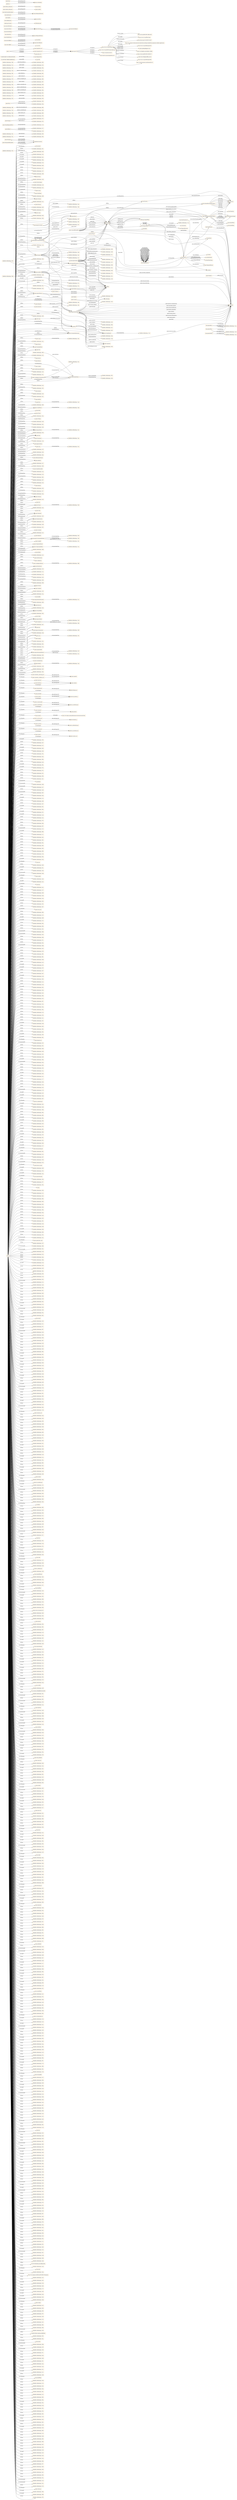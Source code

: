digraph ar2dtool_diagram { 
rankdir=LR;
size="1501"
node [shape = rectangle, color="orange"]; "geoes:Municipio" "geopolitical:territory" "owl:Thing" "geoes:Estero" "2f4b3f9e:185694c66aa:-7cd6" "geoes:ZonaContigua" "2f4b3f9e:185694c66aa:-7cef" "2f4b3f9e:185694c66aa:-7d13" "geoes:Lavajo" "2f4b3f9e:185694c66aa:-7f56" "2f4b3f9e:185694c66aa:-7fe9" "geoes:Morfologia" "2f4b3f9e:185694c66aa:-7c96" "2f4b3f9e:185694c66aa:-7d6f" "geoes:Torrente" "2f4b3f9e:185694c66aa:-7e71" "2f4b3f9e:185694c66aa:-7c4c" "geoes:MasaDeAguaArtificial" "2f4b3f9e:185694c66aa:-7d72" "geoes:Estuario" "2f4b3f9e:185694c66aa:-7e69" "2f4b3f9e:185694c66aa:-7e09" "2f4b3f9e:185694c66aa:-7c71" "2f4b3f9e:185694c66aa:-7d53" "geoes:Canyo" "2f4b3f9e:185694c66aa:-7e1c" "2f4b3f9e:185694c66aa:-7f36" "2f4b3f9e:185694c66aa:-7d26" "2f4b3f9e:185694c66aa:-7fd0" "geoes:Acuifero" "2f4b3f9e:185694c66aa:-7f9d" "2f4b3f9e:185694c66aa:-7e63" "2f4b3f9e:185694c66aa:-7fec" "2f4b3f9e:185694c66aa:-7ffb" "2f4b3f9e:185694c66aa:-7dca" "geoes:Nevero" "geoes:FuenteArtificial" "geoes:Mar" "2f4b3f9e:185694c66aa:-7f59" "2f4b3f9e:185694c66aa:-7fb8" "2f4b3f9e:185694c66aa:-7f25" "geoes:Canal" "2f4b3f9e:185694c66aa:-7c62" "geoes:Arroyo" "2f4b3f9e:185694c66aa:-7cf5" "2f4b3f9e:185694c66aa:-7f6d" "geoes:Rio" "2f4b3f9e:185694c66aa:-7e3f" "geoes:Recinto" "geoes:Saladar" "2f4b3f9e:185694c66aa:-7e1f" "geoes:ZonaEconomicaExclusiva" "2f4b3f9e:185694c66aa:-7ceb" "geoes:FenomenoHidrografico" "2f4b3f9e:185694c66aa:-7e51" "2f4b3f9e:185694c66aa:-7e22" "2f4b3f9e:185694c66aa:-7fe5" "geoes:CanalAguasContinentales" "2f4b3f9e:185694c66aa:-7ce4" "2f4b3f9e:185694c66aa:-7c82" "geoes:Aluvion" "2f4b3f9e:185694c66aa:-7f8a" "2f4b3f9e:185694c66aa:-7faf" "geoes:Acequia" "2f4b3f9e:185694c66aa:-7ce6" "2f4b3f9e:185694c66aa:-7e5c" "2f4b3f9e:185694c66aa:-7f8f" "geoes:AltaMar" "2f4b3f9e:185694c66aa:-7fb5" "geoes:Pozo" "2f4b3f9e:185694c66aa:-7d80" "geoes:AguasCorrientes" "geoes:CanalMarino" "geoes:Delta" "geoes:Humedal" "geoes:Charca" "2f4b3f9e:185694c66aa:-7d5a" "2f4b3f9e:185694c66aa:-7f22" "geoes:Tuberia" "2f4b3f9e:185694c66aa:-7e38" "2f4b3f9e:185694c66aa:-7f99" "2f4b3f9e:185694c66aa:-7de1" "2f4b3f9e:185694c66aa:-7ff8" "geoes:Lago" "geoes:AguasSubterraneas" "geoes:Dren" "2f4b3f9e:185694c66aa:-7e4b" "geoes:AguasDulces" "geoes:Captacion" "2f4b3f9e:185694c66aa:-7ca8" "2f4b3f9e:185694c66aa:-7d7b" "2f4b3f9e:185694c66aa:-7dbb" "geoes:Ibon" "2f4b3f9e:185694c66aa:-7e2c" "geoes:Nacimiento" "2f4b3f9e:185694c66aa:-7c46" "2f4b3f9e:185694c66aa:-7fe2" "geoes:AguasCosteras" "geoes:Gola" "2f4b3f9e:185694c66aa:-7e7f" "2f4b3f9e:185694c66aa:-7f30" "2f4b3f9e:185694c66aa:-7cbb" "2f4b3f9e:185694c66aa:-7fd7" "2f4b3f9e:185694c66aa:-7dee" "2f4b3f9e:185694c66aa:-7e5f" "2f4b3f9e:185694c66aa:-7f79" "geoes:HidronimoPuntual" "geoes:Albufera" "2f4b3f9e:185694c66aa:-7ca7" "2f4b3f9e:185694c66aa:-7fc7" "2f4b3f9e:185694c66aa:-7d0d" "geoes:AguasQuietas" "geoes:ZonaHumeda" "geoes:AguasMarinas" "geoes:ZonaEncharcable" "2f4b3f9e:185694c66aa:-7cee" "2f4b3f9e:185694c66aa:-7c35" "2f4b3f9e:185694c66aa:-7db2" "2f4b3f9e:185694c66aa:-7e07" "2f4b3f9e:185694c66aa:-7ce0" "2f4b3f9e:185694c66aa:-7cc8" "geoes:Basines" "2f4b3f9e:185694c66aa:-7fcd" "2f4b3f9e:185694c66aa:-7c95" "2f4b3f9e:185694c66aa:-7d17" "2f4b3f9e:185694c66aa:-7da4" "2f4b3f9e:185694c66aa:-7ff5" "2f4b3f9e:185694c66aa:-7f72" "geoes:Embalse" "geoes:Marisma" "2f4b3f9e:185694c66aa:-7ce9" "geoes:Ojo" "geoes:Glaciar" "geoes:AguasSuperficiales" "2f4b3f9e:185694c66aa:-7fc0" "2f4b3f9e:185694c66aa:-7cde" "geoes:Acuitardo" "2f4b3f9e:185694c66aa:-7fa9" "geoes:Toma" "2f4b3f9e:185694c66aa:-7cbe" "2f4b3f9e:185694c66aa:-7f4e" "geoes:Manantial" "2f4b3f9e:185694c66aa:-7e7c" "2f4b3f9e:185694c66aa:-7e05" "geoes:Desembocadura" "geoes:Cascada" "2f4b3f9e:185694c66aa:-7c40" "geoes:Rapido" "2f4b3f9e:185694c66aa:-7fd4" "2f4b3f9e:185694c66aa:-7f92" "2f4b3f9e:185694c66aa:-7c89" "2f4b3f9e:185694c66aa:-7d22" "2f4b3f9e:185694c66aa:-7e57" "2f4b3f9e:185694c66aa:-7fa0" "geoes:Corriente" "2f4b3f9e:185694c66aa:-7cad" "2f4b3f9e:185694c66aa:-7e13" "geoes:Deposito" "geoes:AguasCorrientesArtificiales" "2f4b3f9e:185694c66aa:-7d1e" "geoes:Canalillo" "geoes:SurgenciaNatural" "geoes:SurgenciaArtificial" "2f4b3f9e:185694c66aa:-7dd6" "2f4b3f9e:185694c66aa:-7f1e" "geoes:Bodon" "2f4b3f9e:185694c66aa:-7d2d" "2f4b3f9e:185694c66aa:-7ce2" "2f4b3f9e:185694c66aa:-7f29" "geoes:MarTerritorial" "geoes:Confluencia" "geoes:CanalAguasMarinas" "2f4b3f9e:185694c66aa:-7ff2" "2f4b3f9e:185694c66aa:-7dad" "geoes:Distribucion" "2f4b3f9e:185694c66aa:-7c53" "geoes:Afluente" "2f4b3f9e:185694c66aa:-7cc4" "2f4b3f9e:185694c66aa:-7ccb" "2f4b3f9e:185694c66aa:-7e31" "2f4b3f9e:185694c66aa:-7f95" "2f4b3f9e:185694c66aa:-7dc5" "2f4b3f9e:185694c66aa:-7f10" "geoes:Conducto" "2f4b3f9e:185694c66aa:-7e26" "2f4b3f9e:185694c66aa:-7fa3" "2f4b3f9e:185694c66aa:-7d56" "geoes:AguasCorrientesNaturales" "2f4b3f9e:185694c66aa:-7d08" "2f4b3f9e:185694c66aa:-7f80" "geoes:Chortal" "2f4b3f9e:185694c66aa:-7c42" "geoes:Desague" "geoes:CorrienteSubterranea" "geoes:Sumidero" "2f4b3f9e:185694c66aa:-7cfd" "2f4b3f9e:185694c66aa:-7e2a" "geoes:Aljibe" "geoes:AguasQuietasNaturales" "geoes:Meandro" "2f4b3f9e:185694c66aa:-7f16" "geoes:AguasDeTransicion" "2f4b3f9e:185694c66aa:-7d96" "geoes:Barranco" "2f4b3f9e:185694c66aa:-7e44" "geoes:MasaDeHielo" "2f4b3f9e:185694c66aa:-7d45" "geoes:Salina" "2f4b3f9e:185694c66aa:-7fdc" "geoes:AguasSaladas" "2f4b3f9e:185694c66aa:-7d5e" "geoes:Surgencia" "2f4b3f9e:185694c66aa:-7de7" "2f4b3f9e:185694c66aa:-7c5a" "geoes:Ria" "2f4b3f9e:185694c66aa:-7e00" "geoes:AguasContinentales" "2f4b3f9e:185694c66aa:-7f69" "2f4b3f9e:185694c66aa:-7f13" "2f4b3f9e:185694c66aa:-7f1a" "2f4b3f9e:185694c66aa:-7f51" "geoes:CuencaHidrografica" "2f4b3f9e:185694c66aa:-7c8d" "geoes:Lucio" "geoes:Laguna" "2f4b3f9e:185694c66aa:-7dce" "2f4b3f9e:185694c66aa:-7d0c" "geoes:Aguas" "2f4b3f9e:185694c66aa:-7fac" "2f4b3f9e:185694c66aa:-7fbb" "2f4b3f9e:185694c66aa:-7c3e" "2f4b3f9e:185694c66aa:-7e66" "geoes:LagunaSalada" "geoes:AguasQuietasArtificiales" "2f4b3f9e:185694c66aa:-7d50" "2f4b3f9e:185694c66aa:-7c66" "2f4b3f9e:185694c66aa:-7f60" "2f4b3f9e:185694c66aa:-7e6d" "2f4b3f9e:185694c66aa:-7dc1" "2f4b3f9e:185694c66aa:-7e76" "geoes:FuenteArtesana" "2f4b3f9e:185694c66aa:-7f40" "2f4b3f9e:185694c66aa:-7c5d" "geoes:Rambla" "2f4b3f9e:185694c66aa:-7c99" "2f4b3f9e:185694c66aa:-7e03" "2f4b3f9e:185694c66aa:-7d04" "wgs84_pos:SpatialThing" "time:TimeZone" "time:GeneralDateTimeDescription" "time:DateTimeInterval" "time:TRS" "time:TemporalDuration" "time:Duration" "time:GeneralDurationDescription" "time:ProperInterval" "time:TimePosition" "72ad6e943a8be75e19498e5e9495e9b6" "f11cd367fe9471ff49d61db96fd5e0ab" "time:TemporalPosition" "time:Interval" "time:TemporalEntity" "time:MonthOfYear" "time:TemporalUnit" "time:Instant" "time:DayOfWeek" ; /*classes style*/
	"geoes:top.owl" -> "http://www.w3.org/2006/time" [ label = "owl:imports" ];
	"geoes:top.owl" -> "http://www.w3.org/2003/01/geo/wgs84_pos" [ label = "owl:imports" ];
	"geoes:top.owl" -> "http://vocab.deri.ie/scovo" [ label = "owl:imports" ];
	"geoes:top.owl" -> "http://aims.fao.org/aos/geopolitical.owl" [ label = "owl:imports" ];
	"geoes:AguasContinentales" -> "2f4b3f9e:185694c66aa:-7e69" [ label = "owl:equivalentClass" ];
	"http://www.w3.org/2006/time" -> "http://orcid.org/0000-0002-3884-3420" [ label = "dcterms:creator" ];
	"http://www.w3.org/2006/time" -> "http://www.w3.org/TR/owl-time" [ label = "rdfs:seeAlso" ];
	"http://www.w3.org/2006/time" -> "http://dx.doi.org/10.3233/SW-150187" [ label = "rdfs:seeAlso" ];
	"http://www.w3.org/2006/time" -> "http://www.semantic-web-journal.net/content/time-ontology-extended-non-gregorian-calendar-applications" [ label = "rdfs:seeAlso" ];
	"http://www.w3.org/2006/time" -> "http://www.w3.org/TR/owl-time" [ label = "dcterms:isVersionOf" ];
	"http://www.w3.org/2006/time" -> "http://www.w3.org/2006/time#2016" [ label = "owl:versionIRI" ];
	"http://www.w3.org/2006/time" -> "mailto:panfeng66@gmail.com" [ label = "dcterms:creator" ];
	"http://www.w3.org/2006/time" -> "https://en.wikipedia.org/wiki/Jerry_Hobbs" [ label = "dcterms:creator" ];
	"http://www.w3.org/2006/time" -> "https://orcid.org/0000-0001-8269-8171" [ label = "dcterms:contributor" ];
	"http://www.w3.org/2006/time" -> "mailto:chris.little@metoffice.gov.uk" [ label = "dcterms:contributor" ];
	"http://www.w3.org/2006/time" -> "http://www.w3.org/2006/time#2006" [ label = "owl:priorVersion" ];
	"http://www.w3.org/2006/time" -> "https://creativecommons.org/licenses/by/4.0/" [ label = "dcterms:license" ];
	"time:generalDay" -> "2f4b3f9e:185694c66aa:-7c2a" [ label = "owl:withRestrictions" ];
	"time:generalDay" -> "xsd:string" [ label = "owl:onDatatype" ];
	"time:intervalBefore" -> "time:intervalDisjoint" [ label = "rdfs:subPropertyOf" ];
	"time:intervalBefore" -> "time:before" [ label = "rdfs:subPropertyOf" ];
	"geoes:geopolitica.owl" -> "geoes:top.owl" [ label = "owl:imports" ];
	"time:inDateTime" -> "time:inTemporalPosition" [ label = "rdfs:subPropertyOf" ];
	"geoes:sometido_a_descarga_por" -> "geoes:sometido" [ label = "rdfs:subPropertyOf" ];
	"time:intervalFinishes" -> "time:intervalIn" [ label = "rdfs:subPropertyOf" ];
	"geoes:transportes.owl" -> "geoes:top.owl" [ label = "owl:imports" ];
	"wgs84_pos:location" -> "foaf:based_near" [ label = "rdfs:subPropertyOf" ];
	"geoes:AguasCorrientes" -> "2f4b3f9e:185694c66aa:-7e66" [ label = "owl:equivalentClass" ];
	"time:hasEnd" -> "time:hasTime" [ label = "rdfs:subPropertyOf" ];
	"geoes:Rambla" -> "2f4b3f9e:185694c66aa:-7ca8" [ label = "owl:equivalentClass" ];
	"geoes:transvasa" -> "geoes:conduce" [ label = "rdfs:subPropertyOf" ];
	"geoes:desembocaEn" -> "geoes:desagua_en" [ label = "rdfs:subPropertyOf" ];
	"geoes:Lucio" -> "2f4b3f9e:185694c66aa:-7cf5" [ label = "owl:equivalentClass" ];
	"time:hasDurationDescription" -> "time:hasTemporalDuration" [ label = "rdfs:subPropertyOf" ];
	"geoes:" -> "geoes:hydro.owl" [ label = "owl:imports" ];
	"geoes:" -> "geoes:transportes.owl" [ label = "owl:imports" ];
	"geoes:" -> "geoes:geopolitica.owl" [ label = "owl:imports" ];
	"geoes:Acuifero" -> "2f4b3f9e:185694c66aa:-7e7c" [ label = "owl:equivalentClass" ];
	"geoes:Aguas" -> "2f4b3f9e:185694c66aa:-7e6d" [ label = "owl:equivalentClass" ];
	"geoes:precedeA" -> "geoes:esta_proxima_a" [ label = "rdfs:subPropertyOf" ];
	"time:intervalIn" -> "time:intervalEquals" [ label = "owl:propertyDisjointWith" ];
	"time:inTimePosition" -> "time:inTemporalPosition" [ label = "rdfs:subPropertyOf" ];
	"geoes:Pozo" -> "2f4b3f9e:185694c66aa:-7cad" [ label = "owl:equivalentClass" ];
	"geoes:es_transvasada" -> "geoes:es_conducido_por" [ label = "rdfs:subPropertyOf" ];
	"geoes:distribuye" -> "geoes:conduce" [ label = "rdfs:subPropertyOf" ];
	"geoes:Canal" -> "2f4b3f9e:185694c66aa:-7dc5" [ label = "owl:equivalentClass" ];
	"geoes:transmite" -> "geoes:permite" [ label = "rdfs:subPropertyOf" ];
	"time:generalYear" -> "2f4b3f9e:185694c66aa:-7c28" [ label = "owl:withRestrictions" ];
	"time:generalYear" -> "xsd:string" [ label = "owl:onDatatype" ];
	"time:intervalStarts" -> "time:intervalIn" [ label = "rdfs:subPropertyOf" ];
	"geoes:nombre_alternativo" -> "geoes:nombre" [ label = "rdfs:subPropertyOf" ];
	"time:intervalDuring" -> "time:intervalIn" [ label = "rdfs:subPropertyOf" ];
	"time:ProperInterval" -> "time:Instant" [ label = "owl:disjointWith" ];
	"geoes:AguasQuietas" -> "2f4b3f9e:185694c66aa:-7e22" [ label = "owl:equivalentClass" ];
	"time:seconds" -> "http://www.bipm.org/en/publications/si-brochure/second.html" [ label = "rdfs:seeAlso" ];
	"geoes:se_extrae_para" -> "geoes:alimenta_a" [ label = "rdfs:subPropertyOf" ];
	"geoes:AguasQuietasNaturales" -> "2f4b3f9e:185694c66aa:-7e1c" [ label = "owl:equivalentClass" ];
	"geoes:Idioma_alternativo" -> "geoes:idioma" [ label = "rdfs:subPropertyOf" ];
	"time:generalMonth" -> "2f4b3f9e:185694c66aa:-7c29" [ label = "owl:withRestrictions" ];
	"time:generalMonth" -> "xsd:string" [ label = "owl:onDatatype" ];
	"time:intervalEquals" -> "time:intervalIn" [ label = "owl:propertyDisjointWith" ];
	"geoes:CanalAguasMarinas" -> "2f4b3f9e:185694c66aa:-7dbb" [ label = "owl:equivalentClass" ];
	"geoes:ZonaHumeda" -> "2f4b3f9e:185694c66aa:-7c42" [ label = "owl:equivalentClass" ];
	"geoes:Afluente" -> "2f4b3f9e:185694c66aa:-7e71" [ label = "owl:equivalentClass" ];
	"geoes:Afluente" -> "2f4b3f9e:185694c66aa:-7e76" [ label = "owl:equivalentClass" ];
	"geoes:se_extrae" -> "geoes:es_alimentada_por" [ label = "rdfs:subPropertyOf" ];
	"geoes:AguasCorrientesArtificiales" -> "2f4b3f9e:185694c66aa:-7e5f" [ label = "owl:equivalentClass" ];
	"geoes:AguasCorrientesArtificiales" -> "2f4b3f9e:185694c66aa:-7e63" [ label = "owl:equivalentClass" ];
	"geoes:AguasSuperficiales" -> "2f4b3f9e:185694c66aa:-7e00" [ label = "owl:equivalentClass" ];
	"time:hasDuration" -> "time:hasTemporalDuration" [ label = "rdfs:subPropertyOf" ];
	"geoes:AguasDeTransicion" -> "2f4b3f9e:185694c66aa:-7e31" [ label = "owl:equivalentClass" ];
	"geoes:AguasDeTransicion" -> "2f4b3f9e:185694c66aa:-7e3f" [ label = "owl:equivalentClass" ];
	"time:hasBeginning" -> "time:hasTime" [ label = "rdfs:subPropertyOf" ];
	"geoes:MasaDeAguaArtificial" -> "2f4b3f9e:185694c66aa:-7cc8" [ label = "owl:equivalentClass" ];
	"geoes:Nacimiento" -> "2f4b3f9e:185694c66aa:-7cbe" [ label = "owl:equivalentClass" ];
	"geoes:Dren" -> "2f4b3f9e:185694c66aa:-7d5e" [ label = "owl:equivalentClass" ];
	"geoes:long" -> "geoes:coordenadas" [ label = "rdfs:subPropertyOf" ];
	"geoes:Gola" -> "2f4b3f9e:185694c66aa:-7d1e" [ label = "owl:equivalentClass" ];
	"geoes:CanalAguasContinentales" -> "2f4b3f9e:185694c66aa:-7dc1" [ label = "owl:equivalentClass" ];
	"geoes:AguasQuietasArtificiales" -> "2f4b3f9e:185694c66aa:-7e1f" [ label = "owl:equivalentClass" ];
	"geoes:SurgenciaArtificial" -> "2f4b3f9e:185694c66aa:-7c5a" [ label = "owl:equivalentClass" ];
	"time:TemporalEntity" -> "2f4b3f9e:185694c66aa:-7c2e" [ label = "owl:unionOf" ];
	"geoes:es_distribuida" -> "geoes:es_conducido_por" [ label = "rdfs:subPropertyOf" ];
	"geoes:sigueA" -> "geoes:esta_proxima_a" [ label = "rdfs:subPropertyOf" ];
	"geoes:Surgencia" -> "2f4b3f9e:185694c66aa:-7c5d" [ label = "owl:equivalentClass" ];
	"geoes:es_capturado" -> "geoes:es_conectado_con" [ label = "rdfs:subPropertyOf" ];
	"geoes:Desague" -> "2f4b3f9e:185694c66aa:-7d72" [ label = "owl:equivalentClass" ];
	"geoes:captura" -> "geoes:conecta_con" [ label = "rdfs:subPropertyOf" ];
	"geoes:sometida_a_influencia_de" -> "geoes:sometido" [ label = "rdfs:subPropertyOf" ];
	"NULL" -> "2f4b3f9e:185694c66aa:-7f28" [ label = "owl:unionOf" ];
	"NULL" -> "2f4b3f9e:185694c66aa:-7e47" [ label = "rdf:rest" ];
	"NULL" -> "2f4b3f9e:185694c66aa:-7c51" [ label = "rdf:rest" ];
	"NULL" -> "2f4b3f9e:185694c66aa:-7e65" [ label = "owl:unionOf" ];
	"NULL" -> "2f4b3f9e:185694c66aa:-7e56" [ label = "owl:unionOf" ];
	"NULL" -> "2f4b3f9e:185694c66aa:-7f2e" [ label = "rdf:rest" ];
	"NULL" -> "2f4b3f9e:185694c66aa:-7da2" [ label = "rdf:rest" ];
	"NULL" -> "2f4b3f9e:185694c66aa:-7fb6" [ label = "rdf:rest" ];
	"NULL" -> "2f4b3f9e:185694c66aa:-7e54" [ label = "rdf:rest" ];
	"NULL" -> "geoes:Deposito" [ label = "rdf:first" ];
	"NULL" -> "2f4b3f9e:185694c66aa:-7ffa" [ label = "owl:unionOf" ];
	"NULL" -> "2f4b3f9e:185694c66aa:-7d7a" [ label = "owl:unionOf" ];
	"NULL" -> "2f4b3f9e:185694c66aa:-7f7a" [ label = "rdf:rest" ];
	"NULL" -> "geoes:Ria" [ label = "owl:someValuesFrom" ];
	"NULL" -> "2f4b3f9e:185694c66aa:-7fc3" [ label = "rdf:rest" ];
	"NULL" -> "2f4b3f9e:185694c66aa:-7f3b" [ label = "rdf:rest" ];
	"NULL" -> "geoes:Lago" [ label = "rdf:first" ];
	"NULL" -> "2f4b3f9e:185694c66aa:-7e61" [ label = "rdf:rest" ];
	"NULL" -> "xsd:gMonth" [ label = "owl:allValuesFrom" ];
	"NULL" -> "geoes:Barranco" [ label = "owl:allValuesFrom" ];
	"NULL" -> "2f4b3f9e:185694c66aa:-7d9d" [ label = "owl:intersectionOf" ];
	"NULL" -> "2f4b3f9e:185694c66aa:-7ce7" [ label = "owl:intersectionOf" ];
	"NULL" -> "2f4b3f9e:185694c66aa:-7ee9" [ label = "rdf:rest" ];
	"NULL" -> "geoes:FuenteArtesana" [ label = "rdf:first" ];
	"NULL" -> "geoes:ZonaEncharcable" [ label = "rdf:first" ];
	"NULL" -> "2f4b3f9e:185694c66aa:-7dd7" [ label = "owl:intersectionOf" ];
	"NULL" -> "2f4b3f9e:185694c66aa:-7dea" [ label = "rdf:rest" ];
	"NULL" -> "2f4b3f9e:185694c66aa:-7cc3" [ label = "owl:unionOf" ];
	"NULL" -> "2f4b3f9e:185694c66aa:-7ef6" [ label = "rdf:rest" ];
	"NULL" -> "2f4b3f9e:185694c66aa:-7eb7" [ label = "rdf:rest" ];
	"NULL" -> "2f4b3f9e:185694c66aa:-7fa2" [ label = "owl:unionOf" ];
	"NULL" -> "2f4b3f9e:185694c66aa:-7dbc" [ label = "rdf:rest" ];
	"NULL" -> "geoes:Basines" [ label = "rdf:first" ];
	"NULL" -> "2f4b3f9e:185694c66aa:-7f12" [ label = "owl:unionOf" ];
	"NULL" -> "2f4b3f9e:185694c66aa:-7ced" [ label = "owl:unionOf" ];
	"NULL" -> "2f4b3f9e:185694c66aa:-7ec4" [ label = "rdf:rest" ];
	"NULL" -> "2f4b3f9e:185694c66aa:-7f76" [ label = "rdf:rest" ];
	"NULL" -> "2f4b3f9e:185694c66aa:-7fdd" [ label = "rdf:rest" ];
	"NULL" -> "2f4b3f9e:185694c66aa:-7f37" [ label = "rdf:rest" ];
	"NULL" -> "2f4b3f9e:185694c66aa:-7e74" [ label = "owl:intersectionOf" ];
	"NULL" -> "geoes:Canal" [ label = "rdf:first" ];
	"NULL" -> "2f4b3f9e:185694c66aa:-7fdb" [ label = "owl:unionOf" ];
	"NULL" -> "2f4b3f9e:185694c66aa:-7c62" [ label = "owl:someValuesFrom" ];
	"NULL" -> "2f4b3f9e:185694c66aa:-7cc1" [ label = "rdf:rest" ];
	"NULL" -> "2f4b3f9e:185694c66aa:-7ed1" [ label = "rdf:rest" ];
	"NULL" -> "geoes:Manantial" [ label = "rdf:first" ];
	"NULL" -> "2f4b3f9e:185694c66aa:-7d91" [ label = "rdf:rest" ];
	"NULL" -> "2f4b3f9e:185694c66aa:-7fea" [ label = "rdf:rest" ];
	"NULL" -> "time:GeneralDateTimeDescription" [ label = "rdf:first" ];
	"NULL" -> "2f4b3f9e:185694c66aa:-7f83" [ label = "rdf:rest" ];
	"NULL" -> "2f4b3f9e:185694c66aa:-7d02" [ label = "rdf:rest" ];
	"NULL" -> "2f4b3f9e:185694c66aa:-7f09" [ label = "rdf:rest" ];
	"NULL" -> "2f4b3f9e:185694c66aa:-7c5b" [ label = "rdf:rest" ];
	"NULL" -> "2f4b3f9e:185694c66aa:-7f44" [ label = "rdf:rest" ];
	"NULL" -> "2f4b3f9e:185694c66aa:-7e4b" [ label = "owl:allValuesFrom" ];
	"NULL" -> "2f4b3f9e:185694c66aa:-7d16" [ label = "owl:unionOf" ];
	"NULL" -> "time:year" [ label = "owl:onProperty" ];
	"NULL" -> "2f4b3f9e:185694c66aa:-7cde" [ label = "rdf:first" ];
	"NULL" -> "2f4b3f9e:185694c66aa:-7e6b" [ label = "rdf:rest" ];
	"NULL" -> "geoes:Aguas" [ label = "rdf:first" ];
	"NULL" -> "2f4b3f9e:185694c66aa:-7e03" [ label = "rdf:first" ];
	"NULL" -> "2f4b3f9e:185694c66aa:-7fcc" [ label = "owl:unionOf" ];
	"NULL" -> "2f4b3f9e:185694c66aa:-7ede" [ label = "rdf:rest" ];
	"NULL" -> "geoes:Acuifero" [ label = "owl:allValuesFrom" ];
	"NULL" -> "geoes:Marisma" [ label = "owl:allValuesFrom" ];
	"NULL" -> "2f4b3f9e:185694c66aa:-7d48" [ label = "owl:intersectionOf" ];
	"NULL" -> "geoes:estaEn" [ label = "owl:onProperty" ];
	"NULL" -> "2f4b3f9e:185694c66aa:-7eeb" [ label = "rdf:rest" ];
	"NULL" -> "2f4b3f9e:185694c66aa:-7ec0" [ label = "owl:oneOf" ];
	"NULL" -> "2f4b3f9e:185694c66aa:-7d5a" [ label = "owl:someValuesFrom" ];
	"NULL" -> "time:days" [ label = "owl:onProperty" ];
	"NULL" -> "2f4b3f9e:185694c66aa:-7eac" [ label = "rdf:rest" ];
	"NULL" -> "geoes:Ibon" [ label = "owl:someValuesFrom" ];
	"NULL" -> "2f4b3f9e:185694c66aa:-7c57" [ label = "rdf:rest" ];
	"NULL" -> "2f4b3f9e:185694c66aa:-7e99" [ label = "rdf:rest" ];
	"NULL" -> "2f4b3f9e:185694c66aa:-7da8" [ label = "rdf:rest" ];
	"NULL" -> "2f4b3f9e:185694c66aa:-7c3e" [ label = "rdf:first" ];
	"NULL" -> "geoes:AguasCorrientesNaturales" [ label = "rdf:first" ];
	"NULL" -> "2f4b3f9e:185694c66aa:-7c64" [ label = "rdf:rest" ];
	"NULL" -> "geoes:CorrienteSubterranea" [ label = "rdf:first" ];
	"NULL" -> "2f4b3f9e:185694c66aa:-7d25" [ label = "owl:unionOf" ];
	"NULL" -> "2f4b3f9e:185694c66aa:-7fc9" [ label = "rdf:rest" ];
	"NULL" -> "2f4b3f9e:185694c66aa:-7e67" [ label = "rdf:rest" ];
	"NULL" -> "geoes:evacua_de" [ label = "owl:onProperty" ];
	"NULL" -> "2f4b3f9e:185694c66aa:-7f8d" [ label = "rdf:rest" ];
	"NULL" -> "2f4b3f9e:185694c66aa:-7c32" [ label = "rdf:rest" ];
	"NULL" -> "2f4b3f9e:185694c66aa:-7e89" [ label = "owl:oneOf" ];
	"NULL" -> "2f4b3f9e:185694c66aa:-7c52" [ label = "owl:unionOf" ];
	"NULL" -> "2f4b3f9e:185694c66aa:-7f9a" [ label = "rdf:rest" ];
	"NULL" -> "2f4b3f9e:185694c66aa:-7f5b" [ label = "rdf:rest" ];
	"NULL" -> "2f4b3f9e:185694c66aa:-7fe3" [ label = "rdf:rest" ];
	"NULL" -> "2f4b3f9e:185694c66aa:-7d66" [ label = "owl:intersectionOf" ];
	"NULL" -> "2f4b3f9e:185694c66aa:-7d35" [ label = "owl:intersectionOf" ];
	"NULL" -> "2f4b3f9e:185694c66aa:-7dfd" [ label = "rdf:rest" ];
	"NULL" -> "2f4b3f9e:185694c66aa:-7f1c" [ label = "rdf:rest" ];
	"NULL" -> "2f4b3f9e:185694c66aa:-7fa4" [ label = "rdf:rest" ];
	"NULL" -> "2f4b3f9e:185694c66aa:-7d8b" [ label = "owl:intersectionOf" ];
	"NULL" -> "2f4b3f9e:185694c66aa:-7e42" [ label = "rdf:rest" ];
	"NULL" -> "geoes:conecta_con" [ label = "owl:onProperty" ];
	"NULL" -> "2f4b3f9e:185694c66aa:-7d79" [ label = "rdf:rest" ];
	"NULL" -> "2f4b3f9e:185694c66aa:-7ff0" [ label = "rdf:rest" ];
	"NULL" -> "2f4b3f9e:185694c66aa:-7fb1" [ label = "rdf:rest" ];
	"NULL" -> "2f4b3f9e:185694c66aa:-7e68" [ label = "owl:unionOf" ];
	"NULL" -> "2f4b3f9e:185694c66aa:-7e10" [ label = "rdf:rest" ];
	"NULL" -> "2f4b3f9e:185694c66aa:-7fcf" [ label = "owl:unionOf" ];
	"NULL" -> "geoes:Salina" [ label = "rdf:first" ];
	"NULL" -> "2f4b3f9e:185694c66aa:-7d7f" [ label = "owl:unionOf" ];
	"NULL" -> "geoes:AguasCorrientesNaturales" [ label = "owl:someValuesFrom" ];
	"NULL" -> "2f4b3f9e:185694c66aa:-7ed7" [ label = "rdf:rest" ];
	"NULL" -> "2f4b3f9e:185694c66aa:-7d47" [ label = "rdf:rest" ];
	"NULL" -> "2f4b3f9e:185694c66aa:-7c3d" [ label = "owl:unionOf" ];
	"NULL" -> "2f4b3f9e:185694c66aa:-7d93" [ label = "rdf:rest" ];
	"NULL" -> "2f4b3f9e:185694c66aa:-7ca2" [ label = "rdf:rest" ];
	"NULL" -> "2f4b3f9e:185694c66aa:-7cd4" [ label = "rdf:rest" ];
	"NULL" -> "2f4b3f9e:185694c66aa:-7f35" [ label = "owl:unionOf" ];
	"NULL" -> "2f4b3f9e:185694c66aa:-7d54" [ label = "rdf:rest" ];
	"NULL" -> "2f4b3f9e:185694c66aa:-7ea5" [ label = "rdf:rest" ];
	"NULL" -> "2f4b3f9e:185694c66aa:-7f96" [ label = "rdf:rest" ];
	"NULL" -> "2f4b3f9e:185694c66aa:-7d15" [ label = "rdf:rest" ];
	"NULL" -> "2f4b3f9e:185694c66aa:-7f57" [ label = "rdf:rest" ];
	"NULL" -> "2f4b3f9e:185694c66aa:-7c6e" [ label = "rdf:rest" ];
	"NULL" -> "geoes:Distribucion" [ label = "rdf:first" ];
	"NULL" -> "2f4b3f9e:185694c66aa:-7daa" [ label = "rdf:rest" ];
	"NULL" -> "2f4b3f9e:185694c66aa:-7fbe" [ label = "rdf:rest" ];
	"NULL" -> "2f4b3f9e:185694c66aa:-7d6f" [ label = "owl:allValuesFrom" ];
	"NULL" -> "2f4b3f9e:185694c66aa:-7c2f" [ label = "rdf:rest" ];
	"NULL" -> "2f4b3f9e:185694c66aa:-7f18" [ label = "rdf:rest" ];
	"NULL" -> "2f4b3f9e:185694c66aa:-7ce1" [ label = "rdf:rest" ];
	"NULL" -> "2f4b3f9e:185694c66aa:-7ef1" [ label = "rdf:rest" ];
	"NULL" -> "2f4b3f9e:185694c66aa:-7c98" [ label = "owl:unionOf" ];
	"NULL" -> "geoes:Embalse" [ label = "owl:someValuesFrom" ];
	"NULL" -> "2f4b3f9e:185694c66aa:-7eb2" [ label = "rdf:rest" ];
	"NULL" -> "2f4b3f9e:185694c66aa:-7f64" [ label = "rdf:rest" ];
	"NULL" -> "2f4b3f9e:185694c66aa:-7fcb" [ label = "rdf:rest" ];
	"NULL" -> "2f4b3f9e:185694c66aa:-7f9f" [ label = "owl:unionOf" ];
	"NULL" -> "2f4b3f9e:185694c66aa:-7f9c" [ label = "owl:unionOf" ];
	"NULL" -> "geoes:deposita_en" [ label = "owl:onProperty" ];
	"NULL" -> "geoes:AguasQuietasArtificiales" [ label = "rdf:first" ];
	"NULL" -> "geoes:AguasQuietasArtificiales" [ label = "owl:complementOf" ];
	"NULL" -> "geoes:Acuifero" [ label = "rdf:first" ];
	"NULL" -> "2f4b3f9e:185694c66aa:-7cf3" [ label = "owl:intersectionOf" ];
	"NULL" -> "2f4b3f9e:185694c66aa:-7f32" [ label = "rdf:rest" ];
	"NULL" -> "2f4b3f9e:185694c66aa:-7e8b" [ label = "rdf:rest" ];
	"NULL" -> "geoes:Manantial" [ label = "owl:allValuesFrom" ];
	"NULL" -> "geoes:Saladar" [ label = "rdf:first" ];
	"NULL" -> "geoes:SurgenciaArtificial" [ label = "rdf:first" ];
	"NULL" -> "2f4b3f9e:185694c66aa:-7e0d" [ label = "rdf:rest" ];
	"NULL" -> "2f4b3f9e:185694c66aa:-7efe" [ label = "rdf:rest" ];
	"NULL" -> "2f4b3f9e:185694c66aa:-7ebf" [ label = "rdf:rest" ];
	"NULL" -> "2f4b3f9e:185694c66aa:-7fd6" [ label = "owl:unionOf" ];
	"NULL" -> "2f4b3f9e:185694c66aa:-7d3a" [ label = "owl:intersectionOf" ];
	"NULL" -> "2f4b3f9e:185694c66aa:-7f00" [ label = "rdf:rest" ];
	"NULL" -> "2f4b3f9e:185694c66aa:-7cfb" [ label = "rdf:rest" ];
	"NULL" -> "2f4b3f9e:185694c66aa:-7e1a" [ label = "rdf:rest" ];
	"NULL" -> "2f4b3f9e:185694c66aa:-7ed2" [ label = "owl:oneOf" ];
	"NULL" -> "2f4b3f9e:185694c66aa:-7ecc" [ label = "rdf:rest" ];
	"NULL" -> "2f4b3f9e:185694c66aa:-7c77" [ label = "rdf:rest" ];
	"NULL" -> "2f4b3f9e:185694c66aa:-7dc8" [ label = "rdf:rest" ];
	"NULL" -> "2f4b3f9e:185694c66aa:-7c84" [ label = "rdf:rest" ];
	"NULL" -> "2f4b3f9e:185694c66aa:-7d1f" [ label = "rdf:rest" ];
	"NULL" -> "2f4b3f9e:185694c66aa:-7c79" [ label = "owl:intersectionOf" ];
	"NULL" -> "2f4b3f9e:185694c66aa:-7ecf" [ label = "owl:oneOf" ];
	"NULL" -> "2f4b3f9e:185694c66aa:-7ded" [ label = "owl:unionOf" ];
	"NULL" -> "2f4b3f9e:185694c66aa:-7e87" [ label = "rdf:rest" ];
	"NULL" -> "geoes:es_originado_por" [ label = "owl:onProperty" ];
	"NULL" -> "2f4b3f9e:185694c66aa:-7e6c" [ label = "owl:unionOf" ];
	"NULL" -> "2f4b3f9e:185694c66aa:-7e48" [ label = "rdf:rest" ];
	"NULL" -> "2f4b3f9e:185694c66aa:-7d6b" [ label = "rdf:rest" ];
	"NULL" -> "2f4b3f9e:185694c66aa:-7f6e" [ label = "rdf:rest" ];
	"NULL" -> "geoes:conduce" [ label = "owl:onProperty" ];
	"NULL" -> "geoes:Morfologia" [ label = "rdf:first" ];
	"NULL" -> "2f4b3f9e:185694c66aa:-7ff6" [ label = "rdf:rest" ];
	"NULL" -> "2f4b3f9e:185694c66aa:-7fba" [ label = "owl:unionOf" ];
	"NULL" -> "geoes:Lucio" [ label = "owl:someValuesFrom" ];
	"NULL" -> "2f4b3f9e:185694c66aa:-7fbf" [ label = "owl:unionOf" ];
	"NULL" -> "2f4b3f9e:185694c66aa:-7e55" [ label = "rdf:rest" ];
	"NULL" -> "2f4b3f9e:185694c66aa:-7f7b" [ label = "rdf:rest" ];
	"NULL" -> "2f4b3f9e:185694c66aa:-7ff4" [ label = "owl:unionOf" ];
	"NULL" -> "2f4b3f9e:185694c66aa:-7db0" [ label = "rdf:rest" ];
	"NULL" -> "2f4b3f9e:185694c66aa:-7f2f" [ label = "owl:unionOf" ];
	"NULL" -> "2f4b3f9e:185694c66aa:-7f3c" [ label = "rdf:rest" ];
	"NULL" -> "geoes:AguasMarinas" [ label = "owl:someValuesFrom" ];
	"NULL" -> "2f4b3f9e:185694c66aa:-7fc4" [ label = "rdf:rest" ];
	"NULL" -> "2f4b3f9e:185694c66aa:-7eb4" [ label = "owl:oneOf" ];
	"NULL" -> "2f4b3f9e:185694c66aa:-7c27" [ label = "owl:unionOf" ];
	"NULL" -> "geoes:sufre_descarga_de" [ label = "owl:onProperty" ];
	"NULL" -> "2f4b3f9e:185694c66aa:-7fd1" [ label = "rdf:rest" ];
	"NULL" -> "2f4b3f9e:185694c66aa:-7cec" [ label = "owl:intersectionOf" ];
	"NULL" -> "2f4b3f9e:185694c66aa:-7ef7" [ label = "rdf:rest" ];
	"NULL" -> "2f4b3f9e:185694c66aa:-7e13" [ label = "owl:someValuesFrom" ];
	"NULL" -> "2f4b3f9e:185694c66aa:-7d28" [ label = "rdf:rest" ];
	"NULL" -> "2f4b3f9e:185694c66aa:-7d70" [ label = "owl:intersectionOf" ];
	"NULL" -> "geoes:discurre_sobre" [ label = "owl:onProperty" ];
	"NULL" -> "2f4b3f9e:185694c66aa:-7d59" [ label = "owl:unionOf" ];
	"NULL" -> "2f4b3f9e:185694c66aa:-7d74" [ label = "rdf:rest" ];
	"NULL" -> "2f4b3f9e:185694c66aa:-7ce0" [ label = "rdf:first" ];
	"NULL" -> "2f4b3f9e:185694c66aa:-7cba" [ label = "owl:unionOf" ];
	"NULL" -> "time:numericDuration" [ label = "owl:onProperty" ];
	"NULL" -> "2f4b3f9e:185694c66aa:-7c8e" [ label = "rdf:rest" ];
	"NULL" -> "2f4b3f9e:185694c66aa:-7f77" [ label = "rdf:rest" ];
	"NULL" -> "2f4b3f9e:185694c66aa:-7fde" [ label = "rdf:rest" ];
	"NULL" -> "rdf:nil" [ label = "rdf:rest" ];
	"NULL" -> "2f4b3f9e:185694c66aa:-7f38" [ label = "rdf:rest" ];
	"NULL" -> "2f4b3f9e:185694c66aa:-7cc2" [ label = "rdf:rest" ];
	"NULL" -> "2f4b3f9e:185694c66aa:-7d42" [ label = "rdf:rest" ];
	"NULL" -> "geoes:Conducto" [ label = "rdf:first" ];
	"NULL" -> "2f4b3f9e:185694c66aa:-7f84" [ label = "rdf:rest" ];
	"NULL" -> "2f4b3f9e:185694c66aa:-7d92" [ label = "rdf:rest" ];
	"NULL" -> "2f4b3f9e:185694c66aa:-7f45" [ label = "rdf:rest" ];
	"NULL" -> "2f4b3f9e:185694c66aa:-7e9e" [ label = "rdf:rest" ];
	"NULL" -> "geoes:esta_proxima_a" [ label = "owl:onProperty" ];
	"NULL" -> "2f4b3f9e:185694c66aa:-7f06" [ label = "rdf:rest" ];
	"NULL" -> "2f4b3f9e:185694c66aa:-7e9a" [ label = "rdf:rest" ];
	"NULL" -> "2f4b3f9e:185694c66aa:-7ea0" [ label = "rdf:rest" ];
	"NULL" -> "2f4b3f9e:185694c66aa:-7d10" [ label = "rdf:rest" ];
	"NULL" -> "geoes:Humedal" [ label = "rdf:first" ];
	"NULL" -> "2f4b3f9e:185694c66aa:-7f52" [ label = "rdf:rest" ];
	"NULL" -> "2f4b3f9e:185694c66aa:-7e2d" [ label = "rdf:rest" ];
	"NULL" -> "2f4b3f9e:185694c66aa:-7e7f" [ label = "owl:someValuesFrom" ];
	"NULL" -> "2f4b3f9e:185694c66aa:-7edf" [ label = "rdf:rest" ];
	"NULL" -> "2f4b3f9e:185694c66aa:-7d4f" [ label = "owl:unionOf" ];
	"NULL" -> "2f4b3f9e:185694c66aa:-7fe8" [ label = "owl:unionOf" ];
	"NULL" -> "time:Duration" [ label = "rdf:first" ];
	"NULL" -> "2f4b3f9e:185694c66aa:-7f20" [ label = "rdf:rest" ];
	"NULL" -> "geoes:AguasDulces" [ label = "owl:complementOf" ];
	"NULL" -> "2f4b3f9e:185694c66aa:-7c71" [ label = "owl:someValuesFrom" ];
	"NULL" -> "2f4b3f9e:185694c66aa:-7cbc" [ label = "owl:intersectionOf" ];
	"NULL" -> "2f4b3f9e:185694c66aa:-7d50" [ label = "owl:allValuesFrom" ];
	"NULL" -> "geoes:puede_fluir_como" [ label = "owl:onProperty" ];
	"NULL" -> "2f4b3f9e:185694c66aa:-7c97" [ label = "rdf:rest" ];
	"NULL" -> "2f4b3f9e:185694c66aa:-7df6" [ label = "owl:intersectionOf" ];
	"NULL" -> "2f4b3f9e:185694c66aa:-7dac" [ label = "owl:intersectionOf" ];
	"NULL" -> "2f4b3f9e:185694c66aa:-7c58" [ label = "rdf:rest" ];
	"NULL" -> "2f4b3f9e:185694c66aa:-7d7e" [ label = "rdf:rest" ];
	"NULL" -> "2f4b3f9e:185694c66aa:-7c53" [ label = "owl:someValuesFrom" ];
	"NULL" -> "2f4b3f9e:185694c66aa:-7eba" [ label = "rdf:rest" ];
	"NULL" -> "2f4b3f9e:185694c66aa:-7db6" [ label = "rdf:rest" ];
	"NULL" -> "2f4b3f9e:185694c66aa:-7c26" [ label = "rdf:rest" ];
	"NULL" -> "2f4b3f9e:185694c66aa:-7e93" [ label = "owl:oneOf" ];
	"NULL" -> "2f4b3f9e:185694c66aa:-7e29" [ label = "rdf:rest" ];
	"NULL" -> "2f4b3f9e:185694c66aa:-7d4c" [ label = "rdf:rest" ];
	"NULL" -> "geoes:Embalse" [ label = "rdf:first" ];
	"NULL" -> "2f4b3f9e:185694c66aa:-7f4f" [ label = "rdf:rest" ];
	"NULL" -> "2f4b3f9e:185694c66aa:-7c33" [ label = "rdf:rest" ];
	"NULL" -> "2f4b3f9e:185694c66aa:-7dc3" [ label = "rdf:rest" ];
	"NULL" -> "2f4b3f9e:185694c66aa:-7e7a" [ label = "owl:intersectionOf" ];
	"NULL" -> "geoes:Acequia" [ label = "rdf:first" ];
	"NULL" -> "2f4b3f9e:185694c66aa:-7e36" [ label = "rdf:rest" ];
	"NULL" -> "geoes:AguasQuietasNaturales" [ label = "rdf:first" ];
	"NULL" -> "2f4b3f9e:185694c66aa:-7f9b" [ label = "rdf:rest" ];
	"NULL" -> "2f4b3f9e:185694c66aa:-7f5c" [ label = "rdf:rest" ];
	"NULL" -> "2f4b3f9e:185694c66aa:-7e82" [ label = "rdf:rest" ];
	"NULL" -> "2f4b3f9e:185694c66aa:-7dfe" [ label = "rdf:rest" ];
	"NULL" -> "2f4b3f9e:185694c66aa:-7c90" [ label = "rdf:rest" ];
	"NULL" -> "2f4b3f9e:185694c66aa:-7fa5" [ label = "rdf:rest" ];
	"NULL" -> "2f4b3f9e:185694c66aa:-7e7e" [ label = "owl:unionOf" ];
	"NULL" -> "2f4b3f9e:185694c66aa:-7e04" [ label = "rdf:rest" ];
	"NULL" -> "2f4b3f9e:185694c66aa:-7def" [ label = "owl:intersectionOf" ];
	"NULL" -> "2f4b3f9e:185694c66aa:-7f2a" [ label = "rdf:rest" ];
	"NULL" -> "2f4b3f9e:185694c66aa:-7fb2" [ label = "rdf:rest" ];
	"NULL" -> "time:second" [ label = "owl:onProperty" ];
	"NULL" -> "geoes:Aluvion" [ label = "owl:someValuesFrom" ];
	"NULL" -> "2f4b3f9e:185694c66aa:-7c65" [ label = "owl:unionOf" ];
	"NULL" -> "2f4b3f9e:185694c66aa:-7e11" [ label = "rdf:rest" ];
	"NULL" -> "geoes:se_extrae_para" [ label = "owl:onProperty" ];
	"NULL" -> "geoes:Glaciar" [ label = "owl:complementOf" ];
	"NULL" -> "2f4b3f9e:185694c66aa:-7f71" [ label = "owl:unionOf" ];
	"NULL" -> "2f4b3f9e:185694c66aa:-7ff7" [ label = "owl:unionOf" ];
	"NULL" -> "2f4b3f9e:185694c66aa:-7d1d" [ label = "owl:intersectionOf" ];
	"NULL" -> "2f4b3f9e:185694c66aa:-7d09" [ label = "rdf:rest" ];
	"NULL" -> "2f4b3f9e:185694c66aa:-7d94" [ label = "rdf:rest" ];
	"NULL" -> "2f4b3f9e:185694c66aa:-7ccb" [ label = "owl:allValuesFrom" ];
	"NULL" -> "geoes:Desembocadura" [ label = "rdf:first" ];
	"NULL" -> "2f4b3f9e:185694c66aa:-7f97" [ label = "rdf:rest" ];
	"NULL" -> "geoes:AguasCorrientesNaturales" [ label = "owl:allValuesFrom" ];
	"NULL" -> "2f4b3f9e:185694c66aa:-7c6f" [ label = "rdf:rest" ];
	"NULL" -> "geoes:alimenta_a" [ label = "owl:onProperty" ];
	"NULL" -> "2f4b3f9e:185694c66aa:-7d62" [ label = "rdf:rest" ];
	"NULL" -> "geoes:Torrente" [ label = "owl:someValuesFrom" ];
	"NULL" -> "2f4b3f9e:185694c66aa:-7eb3" [ label = "rdf:rest" ];
	"NULL" -> "geoes:AltaMar" [ label = "rdf:first" ];
	"NULL" -> "2f4b3f9e:185694c66aa:-7f65" [ label = "rdf:rest" ];
	"NULL" -> "2f4b3f9e:185694c66aa:-7f6c" [ label = "owl:unionOf" ];
	"NULL" -> "2f4b3f9e:185694c66aa:-7f26" [ label = "rdf:rest" ];
	"NULL" -> "2f4b3f9e:185694c66aa:-7e1b" [ label = "owl:unionOf" ];
	"NULL" -> "2f4b3f9e:185694c66aa:-7d30" [ label = "rdf:rest" ];
	"NULL" -> "geoes:sometida_a_influencia_de" [ label = "owl:onProperty" ];
	"NULL" -> "time:Interval" [ label = "rdf:first" ];
	"NULL" -> "2f4b3f9e:185694c66aa:-7e43" [ label = "owl:unionOf" ];
	"NULL" -> "2f4b3f9e:185694c66aa:-7c4a" [ label = "rdf:rest" ];
	"NULL" -> "2f4b3f9e:185694c66aa:-7f33" [ label = "rdf:rest" ];
	"NULL" -> "2f4b3f9e:185694c66aa:-7d0d" [ label = "owl:allValuesFrom" ];
	"NULL" -> "2f4b3f9e:185694c66aa:-7e4d" [ label = "rdf:rest" ];
	"NULL" -> "2f4b3f9e:185694c66aa:-7fab" [ label = "owl:unionOf" ];
	"NULL" -> "2f4b3f9e:185694c66aa:-7e0e" [ label = "rdf:rest" ];
	"NULL" -> "2f4b3f9e:185694c66aa:-7eff" [ label = "rdf:rest" ];
	"NULL" -> "geoes:captura" [ label = "owl:onProperty" ];
	"NULL" -> "2f4b3f9e:185694c66aa:-7fd3" [ label = "owl:unionOf" ];
	"NULL" -> "2f4b3f9e:185694c66aa:-7c82" [ label = "owl:allValuesFrom" ];
	"NULL" -> "geoes:Mar" [ label = "rdf:first" ];
	"NULL" -> "2f4b3f9e:185694c66aa:-7c3b" [ label = "owl:intersectionOf" ];
	"NULL" -> "geoes:Canyo" [ label = "owl:someValuesFrom" ];
	"NULL" -> "2f4b3f9e:185694c66aa:-7c5c" [ label = "owl:unionOf" ];
	"NULL" -> "2f4b3f9e:185694c66aa:-7f01" [ label = "rdf:rest" ];
	"NULL" -> "2f4b3f9e:185694c66aa:-7f90" [ label = "rdf:rest" ];
	"NULL" -> "2f4b3f9e:185694c66aa:-7e5a" [ label = "rdf:rest" ];
	"NULL" -> "2f4b3f9e:185694c66aa:-7ee1" [ label = "owl:oneOf" ];
	"NULL" -> "2f4b3f9e:185694c66aa:-7ecd" [ label = "rdf:rest" ];
	"NULL" -> "geoes:Nacimiento" [ label = "owl:allValuesFrom" ];
	"NULL" -> "2f4b3f9e:185694c66aa:-7ddc" [ label = "owl:intersectionOf" ];
	"NULL" -> "2f4b3f9e:185694c66aa:-7c39" [ label = "rdf:rest" ];
	"NULL" -> "geoes:ZonaContigua" [ label = "rdf:first" ];
	"NULL" -> "geoes:comunica_con" [ label = "owl:onProperty" ];
	"NULL" -> "2f4b3f9e:185694c66aa:-7eda" [ label = "rdf:rest" ];
	"NULL" -> "geoes:SurgenciaArtificial" [ label = "owl:complementOf" ];
	"NULL" -> "2f4b3f9e:185694c66aa:-7c85" [ label = "rdf:rest" ];
	"NULL" -> "geoes:AguasSaladas" [ label = "owl:someValuesFrom" ];
	"NULL" -> "2f4b3f9e:185694c66aa:-7f3f" [ label = "owl:unionOf" ];
	"NULL" -> "2f4b3f9e:185694c66aa:-7e88" [ label = "rdf:rest" ];
	"NULL" -> "geoes:FuenteArtificial" [ label = "owl:someValuesFrom" ];
	"NULL" -> "2f4b3f9e:185694c66aa:-7d22" [ label = "owl:someValuesFrom" ];
	"NULL" -> "2f4b3f9e:185694c66aa:-7e49" [ label = "rdf:rest" ];
	"NULL" -> "2f4b3f9e:185694c66aa:-7d6c" [ label = "rdf:rest" ];
	"NULL" -> "2f4b3f9e:185694c66aa:-7f6f" [ label = "rdf:rest" ];
	"NULL" -> "2f4b3f9e:185694c66aa:-7e95" [ label = "rdf:rest" ];
	"NULL" -> "geoes:Gola" [ label = "owl:someValuesFrom" ];
	"NULL" -> "2f4b3f9e:185694c66aa:-7db2" [ label = "owl:someValuesFrom" ];
	"NULL" -> "2f4b3f9e:185694c66aa:-7f7c" [ label = "rdf:rest" ];
	"NULL" -> "geoes:Recinto" [ label = "rdf:first" ];
	"NULL" -> "2f4b3f9e:185694c66aa:-7f3d" [ label = "rdf:rest" ];
	"NULL" -> "2f4b3f9e:185694c66aa:-7fc5" [ label = "rdf:rest" ];
	"NULL" -> "2f4b3f9e:185694c66aa:-7f0a" [ label = "owl:oneOf" ];
	"NULL" -> "2f4b3f9e:185694c66aa:-7ddf" [ label = "rdf:rest" ];
	"NULL" -> "geoes:HidronimoPuntual" [ label = "rdf:first" ];
	"NULL" -> "2f4b3f9e:185694c66aa:-7e24" [ label = "rdf:rest" ];
	"NULL" -> "2f4b3f9e:185694c66aa:-7ca9" [ label = "rdf:rest" ];
	"NULL" -> "time:Instant" [ label = "rdf:first" ];
	"NULL" -> "2f4b3f9e:185694c66aa:-7cca" [ label = "owl:unionOf" ];
	"NULL" -> "2f4b3f9e:185694c66aa:-7f4a" [ label = "rdf:rest" ];
	"NULL" -> "2f4b3f9e:185694c66aa:-7fd2" [ label = "rdf:rest" ];
	"NULL" -> "2f4b3f9e:185694c66aa:-7dec" [ label = "rdf:rest" ];
	"NULL" -> "2f4b3f9e:185694c66aa:-7e09" [ label = "owl:allValuesFrom" ];
	"NULL" -> "geoes:Lucio" [ label = "owl:complementOf" ];
	"NULL" -> "2f4b3f9e:185694c66aa:-7d95" [ label = "owl:unionOf" ];
	"NULL" -> "geoes:AguasSuperficiales" [ label = "owl:someValuesFrom" ];
	"NULL" -> "geoes:Ojo" [ label = "rdf:first" ];
	"NULL" -> "2f4b3f9e:185694c66aa:-7ce8" [ label = "rdf:rest" ];
	"NULL" -> "2f4b3f9e:185694c66aa:-7ef8" [ label = "rdf:rest" ];
	"NULL" -> "geoes:inunda" [ label = "owl:onProperty" ];
	"NULL" -> "2f4b3f9e:185694c66aa:-7dbe" [ label = "rdf:rest" ];
	"NULL" -> "geoes:AguasMarinas" [ label = "rdf:first" ];
	"NULL" -> "2f4b3f9e:185694c66aa:-7d26" [ label = "owl:someValuesFrom" ];
	"NULL" -> "geoes:es_inundada_por" [ label = "owl:onProperty" ];
	"NULL" -> "geoes:desembocaEn" [ label = "owl:onProperty" ];
	"NULL" -> "geoes:precedeA" [ label = "owl:onProperty" ];
	"NULL" -> "2f4b3f9e:185694c66aa:-7cfc" [ label = "owl:unionOf" ];
	"NULL" -> "2f4b3f9e:185694c66aa:-7fdf" [ label = "rdf:rest" ];
	"NULL" -> "2f4b3f9e:185694c66aa:-7db3" [ label = "owl:intersectionOf" ];
	"NULL" -> "2f4b3f9e:185694c66aa:-7f39" [ label = "rdf:rest" ];
	"NULL" -> "2f4b3f9e:185694c66aa:-7c8b" [ label = "rdf:rest" ];
	"NULL" -> "2f4b3f9e:185694c66aa:-7d82" [ label = "rdf:rest" ];
	"NULL" -> "2f4b3f9e:185694c66aa:-7d43" [ label = "rdf:rest" ];
	"NULL" -> "geoes:AguasCorrientesArtificiales" [ label = "owl:someValuesFrom" ];
	"NULL" -> "geoes:AguasCorrientesArtificiales" [ label = "rdf:first" ];
	"NULL" -> "xsd:gDay" [ label = "owl:allValuesFrom" ];
	"NULL" -> "2f4b3f9e:185694c66aa:-7f85" [ label = "rdf:rest" ];
	"NULL" -> "2f4b3f9e:185694c66aa:-7d03" [ label = "owl:unionOf" ];
	"NULL" -> "2f4b3f9e:185694c66aa:-7fad" [ label = "rdf:rest" ];
	"NULL" -> "2f4b3f9e:185694c66aa:-7d12" [ label = "owl:unionOf" ];
	"NULL" -> "2f4b3f9e:185694c66aa:-7f46" [ label = "rdf:rest" ];
	"NULL" -> "2f4b3f9e:185694c66aa:-7d44" [ label = "owl:unionOf" ];
	"NULL" -> "2f4b3f9e:185694c66aa:-7e9f" [ label = "rdf:rest" ];
	"NULL" -> "2f4b3f9e:185694c66aa:-7f07" [ label = "rdf:rest" ];
	"NULL" -> "2f4b3f9e:185694c66aa:-7ee0" [ label = "rdf:rest" ];
	"NULL" -> "2f4b3f9e:185694c66aa:-7e3d" [ label = "owl:intersectionOf" ];
	"NULL" -> "2f4b3f9e:185694c66aa:-7d11" [ label = "rdf:rest" ];
	"NULL" -> "time:hour" [ label = "owl:onProperty" ];
	"NULL" -> "2f4b3f9e:185694c66aa:-7f53" [ label = "rdf:rest" ];
	"NULL" -> "2f4b3f9e:185694c66aa:-7d96" [ label = "owl:someValuesFrom" ];
	"NULL" -> "2f4b3f9e:185694c66aa:-7c2b" [ label = "rdf:rest" ];
	"NULL" -> "2f4b3f9e:185694c66aa:-7f14" [ label = "rdf:rest" ];
	"NULL" -> "geoes:es_comunicada_por" [ label = "owl:onProperty" ];
	"NULL" -> "2f4b3f9e:185694c66aa:-7e2e" [ label = "rdf:rest" ];
	"NULL" -> "2f4b3f9e:185694c66aa:-7c46" [ label = "owl:allValuesFrom" ];
	"NULL" -> "2f4b3f9e:185694c66aa:-7fa8" [ label = "owl:unionOf" ];
	"NULL" -> "time:week" [ label = "owl:onProperty" ];
	"NULL" -> "2f4b3f9e:185694c66aa:-7c41" [ label = "owl:intersectionOf" ];
	"NULL" -> "geoes:AguasContinentales" [ label = "rdf:first" ];
	"NULL" -> "2f4b3f9e:185694c66aa:-7e3b" [ label = "rdf:rest" ];
	"NULL" -> "geoes:Lucio" [ label = "rdf:first" ];
	"NULL" -> "2f4b3f9e:185694c66aa:-7cdd" [ label = "rdf:rest" ];
	"NULL" -> "geoes:Nacimiento" [ label = "rdf:first" ];
	"NULL" -> "geoes:Canyo" [ label = "rdf:first" ];
	"NULL" -> "geoes:es_afluente_de" [ label = "owl:onProperty" ];
	"NULL" -> "2f4b3f9e:185694c66aa:-7dc9" [ label = "owl:unionOf" ];
	"NULL" -> "time:nominalPosition" [ label = "owl:onProperty" ];
	"NULL" -> "geoes:permite" [ label = "owl:onProperty" ];
	"NULL" -> "2f4b3f9e:185694c66aa:-7de5" [ label = "rdf:rest" ];
	"NULL" -> "2f4b3f9e:185694c66aa:-7cea" [ label = "rdf:rest" ];
	"NULL" -> "2f4b3f9e:185694c66aa:-7ebb" [ label = "rdf:rest" ];
	"NULL" -> "2f4b3f9e:185694c66aa:-7d21" [ label = "owl:unionOf" ];
	"NULL" -> "time:dayOfYear" [ label = "owl:onProperty" ];
	"NULL" -> "2f4b3f9e:185694c66aa:-7e50" [ label = "owl:unionOf" ];
	"NULL" -> "geoes:Charca" [ label = "owl:allValuesFrom" ];
	"NULL" -> "2f4b3f9e:185694c66aa:-7ca6" [ label = "owl:intersectionOf" ];
	"NULL" -> "geoes:CanalAguasContinentales" [ label = "owl:someValuesFrom" ];
	"NULL" -> "2f4b3f9e:185694c66aa:-7f55" [ label = "owl:unionOf" ];
	"NULL" -> "2f4b3f9e:185694c66aa:-7fd8" [ label = "rdf:rest" ];
	"NULL" -> "geoes:Rambla" [ label = "owl:someValuesFrom" ];
	"NULL" -> "geoes:se_extrae" [ label = "owl:onProperty" ];
	"NULL" -> "2f4b3f9e:185694c66aa:-7d1b" [ label = "rdf:rest" ];
	"NULL" -> "2f4b3f9e:185694c66aa:-7dd1" [ label = "rdf:rest" ];
	"NULL" -> "2f4b3f9e:185694c66aa:-7f5d" [ label = "rdf:rest" ];
	"NULL" -> "geoes:actua_de_emisario_de" [ label = "owl:onProperty" ];
	"NULL" -> "2f4b3f9e:185694c66aa:-7e83" [ label = "rdf:rest" ];
	"NULL" -> "2f4b3f9e:185694c66aa:-7fa6" [ label = "rdf:rest" ];
	"NULL" -> "geoes:Captacion" [ label = "owl:allValuesFrom" ];
	"NULL" -> "2f4b3f9e:185694c66aa:-7f6a" [ label = "rdf:rest" ];
	"NULL" -> "geoes:Manantial" [ label = "owl:complementOf" ];
	"NULL" -> "time:minutes" [ label = "owl:onProperty" ];
	"NULL" -> "2f4b3f9e:185694c66aa:-7f2b" [ label = "rdf:rest" ];
	"NULL" -> "2f4b3f9e:185694c66aa:-7fb3" [ label = "rdf:rest" ];
	"NULL" -> "2f4b3f9e:185694c66aa:-7fb7" [ label = "owl:unionOf" ];
	"NULL" -> "2f4b3f9e:185694c66aa:-7cc9" [ label = "rdf:rest" ];
	"NULL" -> "geoes:distribuye" [ label = "owl:onProperty" ];
	"NULL" -> "2f4b3f9e:185694c66aa:-7dda" [ label = "rdf:rest" ];
	"NULL" -> "geoes:es_transvasada" [ label = "owl:onProperty" ];
	"NULL" -> "2f4b3f9e:185694c66aa:-7ef2" [ label = "owl:oneOf" ];
	"NULL" -> "geoes:Mar" [ label = "owl:someValuesFrom" ];
	"NULL" -> "2f4b3f9e:185694c66aa:-7ec5" [ label = "owl:oneOf" ];
	"NULL" -> "2f4b3f9e:185694c66aa:-7ee6" [ label = "rdf:rest" ];
	"NULL" -> "2f4b3f9e:185694c66aa:-7d13" [ label = "owl:allValuesFrom" ];
	"NULL" -> "time:numericPosition" [ label = "owl:onProperty" ];
	"NULL" -> "geoes:Ibon" [ label = "owl:complementOf" ];
	"NULL" -> "2f4b3f9e:185694c66aa:-7ce3" [ label = "rdf:rest" ];
	"NULL" -> "2f4b3f9e:185694c66aa:-7d24" [ label = "rdf:rest" ];
	"NULL" -> "2f4b3f9e:185694c66aa:-7da4" [ label = "owl:someValuesFrom" ];
	"NULL" -> "2f4b3f9e:185694c66aa:-7f66" [ label = "rdf:rest" ];
	"NULL" -> "2f4b3f9e:185694c66aa:-7f27" [ label = "rdf:rest" ];
	"NULL" -> "geoes:Toma" [ label = "rdf:first" ];
	"NULL" -> "geoes:AguasDeTransicion" [ label = "rdf:first" ];
	"NULL" -> "2f4b3f9e:185694c66aa:-7ce4" [ label = "rdf:first" ];
	"NULL" -> "2f4b3f9e:185694c66aa:-7e4a" [ label = "owl:unionOf" ];
	"NULL" -> "2f4b3f9e:185694c66aa:-7e1e" [ label = "owl:unionOf" ];
	"NULL" -> "2f4b3f9e:185694c66aa:-7cb1" [ label = "rdf:rest" ];
	"NULL" -> "2f4b3f9e:185694c66aa:-7f58" [ label = "owl:unionOf" ];
	"NULL" -> "geoes:Chortal" [ label = "rdf:first" ];
	"NULL" -> "geoes:Estuario" [ label = "rdf:first" ];
	"NULL" -> "2f4b3f9e:185694c66aa:-7cef" [ label = "owl:someValuesFrom" ];
	"NULL" -> "2f4b3f9e:185694c66aa:-7f73" [ label = "rdf:rest" ];
	"NULL" -> "2f4b3f9e:185694c66aa:-7fda" [ label = "rdf:rest" ];
	"NULL" -> "2f4b3f9e:185694c66aa:-7f34" [ label = "rdf:rest" ];
	"NULL" -> "2f4b3f9e:185694c66aa:-7e70" [ label = "owl:intersectionOf" ];
	"NULL" -> "2f4b3f9e:185694c66aa:-7e4e" [ label = "rdf:rest" ];
	"NULL" -> "time:hasTRS" [ label = "owl:onProperty" ];
	"NULL" -> "2f4b3f9e:185694c66aa:-7e0f" [ label = "rdf:rest" ];
	"NULL" -> "geoes:Ibon" [ label = "rdf:first" ];
	"NULL" -> "02a1a1e4cbca12f64dfd6562423ec963" [ label = "rdf:first" ];
	"NULL" -> "2f4b3f9e:185694c66aa:-7f41" [ label = "rdf:rest" ];
	"NULL" -> "2f4b3f9e:185694c66aa:-7c61" [ label = "owl:intersectionOf" ];
	"NULL" -> "2f4b3f9e:185694c66aa:-7f02" [ label = "rdf:rest" ];
	"NULL" -> "2f4b3f9e:185694c66aa:-7d76" [ label = "owl:intersectionOf" ];
	"NULL" -> "geoes:AguasMarinas" [ label = "owl:allValuesFrom" ];
	"NULL" -> "2f4b3f9e:185694c66aa:-7ece" [ label = "rdf:rest" ];
	"NULL" -> "time:timeZone" [ label = "owl:onProperty" ];
	"NULL" -> "2f4b3f9e:185694c66aa:-7edb" [ label = "rdf:rest" ];
	"NULL" -> "2f4b3f9e:185694c66aa:-7d0b" [ label = "owl:intersectionOf" ];
	"NULL" -> "geoes:SurgenciaNatural" [ label = "rdf:first" ];
	"NULL" -> "2f4b3f9e:185694c66aa:-7d9b" [ label = "rdf:rest" ];
	"NULL" -> "2f4b3f9e:185694c66aa:-7c86" [ label = "rdf:rest" ];
	"NULL" -> "2f4b3f9e:185694c66aa:-7e62" [ label = "owl:unionOf" ];
	"NULL" -> "2f4b3f9e:185694c66aa:-7cab" [ label = "owl:intersectionOf" ];
	"NULL" -> "time:unitType" [ label = "owl:onProperty" ];
	"NULL" -> "2f4b3f9e:185694c66aa:-7d6d" [ label = "rdf:rest" ];
	"NULL" -> "2f4b3f9e:185694c66aa:-7e5d" [ label = "owl:intersectionOf" ];
	"NULL" -> "2f4b3f9e:185694c66aa:-7dee" [ label = "owl:someValuesFrom" ];
	"NULL" -> "2f4b3f9e:185694c66aa:-7e25" [ label = "owl:unionOf" ];
	"NULL" -> "2f4b3f9e:185694c66aa:-7fb9" [ label = "rdf:rest" ];
	"NULL" -> "2f4b3f9e:185694c66aa:-7d0a" [ label = "owl:unionOf" ];
	"NULL" -> "2f4b3f9e:185694c66aa:-7e18" [ label = "rdf:rest" ];
	"NULL" -> "2f4b3f9e:185694c66aa:-7fe1" [ label = "owl:unionOf" ];
	"NULL" -> "2f4b3f9e:185694c66aa:-7f7d" [ label = "rdf:rest" ];
	"NULL" -> "geoes:Aluvion" [ label = "rdf:first" ];
	"NULL" -> "2f4b3f9e:185694c66aa:-7f3e" [ label = "rdf:rest" ];
	"NULL" -> "geoes:Desembocadura" [ label = "owl:someValuesFrom" ];
	"NULL" -> "2f4b3f9e:185694c66aa:-7f19" [ label = "owl:unionOf" ];
	"NULL" -> "geoes:tiene_afluente" [ label = "owl:onProperty" ];
	"NULL" -> "geoes:consta_de" [ label = "owl:onProperty" ];
	"NULL" -> "geoes:FuenteArtificial" [ label = "rdf:first" ];
	"NULL" -> "2f4b3f9e:185694c66aa:-7e64" [ label = "rdf:rest" ];
	"NULL" -> "geoes:Sumidero" [ label = "owl:someValuesFrom" ];
	"NULL" -> "2f4b3f9e:185694c66aa:-7ceb" [ label = "rdf:first" ];
	"NULL" -> "2f4b3f9e:185694c66aa:-7dc4" [ label = "owl:unionOf" ];
	"NULL" -> "2f4b3f9e:185694c66aa:-7e9c" [ label = "owl:oneOf" ];
	"NULL" -> "geoes:Acuitardo" [ label = "rdf:first" ];
	"NULL" -> "2f4b3f9e:185694c66aa:-7f4b" [ label = "rdf:rest" ];
	"NULL" -> "geoes:sigueA" [ label = "owl:onProperty" ];
	"NULL" -> "2f4b3f9e:185694c66aa:-7f0c" [ label = "rdf:rest" ];
	"NULL" -> "2f4b3f9e:185694c66aa:-7e32" [ label = "rdf:rest" ];
	"NULL" -> "geoes:AguasDulces" [ label = "rdf:first" ];
	"NULL" -> "2f4b3f9e:185694c66aa:-7d56" [ label = "owl:someValuesFrom" ];
	"NULL" -> "geoes:sometido_a_descarga_por" [ label = "owl:onProperty" ];
	"NULL" -> "2f4b3f9e:185694c66aa:-7d69" [ label = "rdf:rest" ];
	"NULL" -> "2f4b3f9e:185694c66aa:-7fe0" [ label = "rdf:rest" ];
	"NULL" -> "geoes:MasaDeHielo" [ label = "owl:complementOf" ];
	"NULL" -> "time:months" [ label = "owl:onProperty" ];
	"NULL" -> "2f4b3f9e:185694c66aa:-7d55" [ label = "owl:unionOf" ];
	"NULL" -> "2f4b3f9e:185694c66aa:-7d31" [ label = "owl:intersectionOf" ];
	"NULL" -> "2f4b3f9e:185694c66aa:-7fa1" [ label = "rdf:rest" ];
	"NULL" -> "geoes:transmite" [ label = "owl:onProperty" ];
	"NULL" -> "2f4b3f9e:185694c66aa:-7cf6" [ label = "rdf:rest" ];
	"NULL" -> "2f4b3f9e:185694c66aa:-7ea6" [ label = "owl:oneOf" ];
	"NULL" -> "2f4b3f9e:185694c66aa:-7f50" [ label = "owl:unionOf" ];
	"NULL" -> "2f4b3f9e:185694c66aa:-7cb7" [ label = "rdf:rest" ];
	"NULL" -> "geoes:Delta" [ label = "rdf:first" ];
	"NULL" -> "2f4b3f9e:185694c66aa:-7ec7" [ label = "rdf:rest" ];
	"NULL" -> "geoes:parte_de" [ label = "owl:onProperty" ];
	"NULL" -> "2f4b3f9e:185694c66aa:-7dcc" [ label = "rdf:rest" ];
	"NULL" -> "2f4b3f9e:185694c66aa:-7c66" [ label = "owl:someValuesFrom" ];
	"NULL" -> "2f4b3f9e:185694c66aa:-7c35" [ label = "owl:allValuesFrom" ];
	"NULL" -> "2f4b3f9e:185694c66aa:-7ed4" [ label = "rdf:rest" ];
	"NULL" -> "2f4b3f9e:185694c66aa:-7f86" [ label = "rdf:rest" ];
	"NULL" -> "2f4b3f9e:185694c66aa:-7fed" [ label = "rdf:rest" ];
	"NULL" -> "2f4b3f9e:185694c66aa:-7f47" [ label = "rdf:rest" ];
	"NULL" -> "2f4b3f9e:185694c66aa:-7f4d" [ label = "owl:unionOf" ];
	"NULL" -> "time:hours" [ label = "owl:onProperty" ];
	"NULL" -> "geoes:Captacion" [ label = "rdf:first" ];
	"NULL" -> "2f4b3f9e:185694c66aa:-7cc4" [ label = "owl:allValuesFrom" ];
	"NULL" -> "2f4b3f9e:185694c66aa:-7cd1" [ label = "rdf:rest" ];
	"NULL" -> "2f4b3f9e:185694c66aa:-7ef9" [ label = "owl:oneOf" ];
	"NULL" -> "2f4b3f9e:185694c66aa:-7f93" [ label = "rdf:rest" ];
	"NULL" -> "2f4b3f9e:185694c66aa:-7f04" [ label = "owl:oneOf" ];
	"NULL" -> "2f4b3f9e:185694c66aa:-7f54" [ label = "rdf:rest" ];
	"NULL" -> "geoes:Arroyo" [ label = "rdf:first" ];
	"NULL" -> "2f4b3f9e:185694c66aa:-7dc0" [ label = "owl:intersectionOf" ];
	"NULL" -> "2f4b3f9e:185694c66aa:-7e6e" [ label = "rdf:rest" ];
	"NULL" -> "2f4b3f9e:185694c66aa:-7e2f" [ label = "rdf:rest" ];
	"NULL" -> "time:weeks" [ label = "owl:onProperty" ];
	"NULL" -> "2f4b3f9e:185694c66aa:-7fe4" [ label = "owl:unionOf" ];
	"NULL" -> "2f4b3f9e:185694c66aa:-7f61" [ label = "rdf:rest" ];
	"NULL" -> "2f4b3f9e:185694c66aa:-7de0" [ label = "owl:unionOf" ];
	"NULL" -> "2f4b3f9e:185694c66aa:-7cbb" [ label = "owl:allValuesFrom" ];
	"NULL" -> "geoes:AguasSubterraneas" [ label = "rdf:first" ];
	"NULL" -> "geoes:es_distribuida" [ label = "owl:onProperty" ];
	"NULL" -> "geoes:Marisma" [ label = "rdf:first" ];
	"NULL" -> "2f4b3f9e:185694c66aa:-7eee" [ label = "rdf:rest" ];
	"NULL" -> "2f4b3f9e:185694c66aa:-7c59" [ label = "owl:unionOf" ];
	"NULL" -> "2f4b3f9e:185694c66aa:-7eaf" [ label = "rdf:rest" ];
	"NULL" -> "geoes:Barranco" [ label = "owl:someValuesFrom" ];
	"NULL" -> "geoes:AguasDulces" [ label = "owl:someValuesFrom" ];
	"NULL" -> "2f4b3f9e:185694c66aa:-7efb" [ label = "rdf:rest" ];
	"NULL" -> "geoes:AguasSubterraneas" [ label = "owl:allValuesFrom" ];
	"NULL" -> "2f4b3f9e:185694c66aa:-7f91" [ label = "owl:unionOf" ];
	"NULL" -> "2f4b3f9e:185694c66aa:-7ebc" [ label = "rdf:rest" ];
	"NULL" -> "2f4b3f9e:185694c66aa:-7c8d" [ label = "owl:allValuesFrom" ];
	"NULL" -> "xsd:decimal" [ label = "owl:allValuesFrom" ];
	"NULL" -> "time:GeneralDurationDescription" [ label = "rdf:first" ];
	"NULL" -> "2f4b3f9e:185694c66aa:-7db8" [ label = "rdf:rest" ];
	"NULL" -> "geoes:descarga_en" [ label = "owl:onProperty" ];
	"NULL" -> "2f4b3f9e:185694c66aa:-7f15" [ label = "owl:unionOf" ];
	"NULL" -> "2f4b3f9e:185694c66aa:-7d4e" [ label = "rdf:rest" ];
	"NULL" -> "geoes:ZonaEconomicaExclusiva" [ label = "rdf:first" ];
	"NULL" -> "2f4b3f9e:185694c66aa:-7d0f" [ label = "rdf:rest" ];
	"NULL" -> "geoes:es_alimentada_por" [ label = "owl:onProperty" ];
	"NULL" -> "2f4b3f9e:185694c66aa:-7dba" [ label = "owl:intersectionOf" ];
	"NULL" -> "2f4b3f9e:185694c66aa:-7e37" [ label = "owl:unionOf" ];
	"NULL" -> "2f4b3f9e:185694c66aa:-7fd9" [ label = "rdf:rest" ];
	"NULL" -> "geoes:almacena" [ label = "owl:onProperty" ];
	"NULL" -> "geoes:AguasSuperficiales" [ label = "owl:allValuesFrom" ];
	"NULL" -> "2f4b3f9e:185694c66aa:-7d5b" [ label = "rdf:rest" ];
	"NULL" -> "2f4b3f9e:185694c66aa:-7f5e" [ label = "rdf:rest" ];
	"NULL" -> "2f4b3f9e:185694c66aa:-7fe6" [ label = "rdf:rest" ];
	"NULL" -> "2f4b3f9e:185694c66aa:-7ce6" [ label = "rdf:first" ];
	"NULL" -> "2f4b3f9e:185694c66aa:-7e84" [ label = "rdf:rest" ];
	"NULL" -> "2f4b3f9e:185694c66aa:-7f1f" [ label = "rdf:rest" ];
	"NULL" -> "2f4b3f9e:185694c66aa:-7fa7" [ label = "rdf:rest" ];
	"NULL" -> "geoes:Nevero" [ label = "rdf:first" ];
	"NULL" -> "geoes:Rio" [ label = "owl:someValuesFrom" ];
	"NULL" -> "2f4b3f9e:185694c66aa:-7e06" [ label = "rdf:rest" ];
	"NULL" -> "geoes:AguasSaladas" [ label = "owl:complementOf" ];
	"NULL" -> "2f4b3f9e:185694c66aa:-7f6b" [ label = "rdf:rest" ];
	"NULL" -> "2f4b3f9e:185694c66aa:-7ff3" [ label = "rdf:rest" ];
	"NULL" -> "2f4b3f9e:185694c66aa:-7f2c" [ label = "rdf:rest" ];
	"NULL" -> "geoes:Rambla" [ label = "rdf:first" ];
	"NULL" -> "geoes:desagua_en" [ label = "owl:onProperty" ];
	"NULL" -> "2f4b3f9e:185694c66aa:-7c60" [ label = "rdf:rest" ];
	"NULL" -> "xsd:gYear" [ label = "owl:allValuesFrom" ];
	"NULL" -> "2f4b3f9e:185694c66aa:-7d89" [ label = "rdf:rest" ];
	"NULL" -> "geoes:CanalAguasContinentales" [ label = "rdf:first" ];
	"NULL" -> "2f4b3f9e:185694c66aa:-7fc1" [ label = "rdf:rest" ];
	"NULL" -> "geoes:MasaDeHielo" [ label = "owl:someValuesFrom" ];
	"NULL" -> "time:unitMonth" [ label = "owl:hasValue" ];
	"NULL" -> "2f4b3f9e:185694c66aa:-7e20" [ label = "rdf:rest" ];
	"NULL" -> "2f4b3f9e:185694c66aa:-7d5d" [ label = "owl:intersectionOf" ];
	"NULL" -> "geoes:AguasDeTransicion" [ label = "owl:complementOf" ];
	"NULL" -> "2f4b3f9e:185694c66aa:-7cd9" [ label = "owl:intersectionOf" ];
	"NULL" -> "2f4b3f9e:185694c66aa:-7eb8" [ label = "owl:oneOf" ];
	"NULL" -> "2f4b3f9e:185694c66aa:-7ee7" [ label = "rdf:rest" ];
	"NULL" -> "2f4b3f9e:185694c66aa:-7ea8" [ label = "rdf:rest" ];
	"NULL" -> "2f4b3f9e:185694c66aa:-7cc7" [ label = "owl:unionOf" ];
	"NULL" -> "geoes:Estero" [ label = "rdf:first" ];
	"NULL" -> "geoes:Ria" [ label = "rdf:first" ];
	"NULL" -> "2f4b3f9e:185694c66aa:-7ef4" [ label = "rdf:rest" ];
	"NULL" -> "2f4b3f9e:185694c66aa:-7d64" [ label = "rdf:rest" ];
	"NULL" -> "2f4b3f9e:185694c66aa:-7f94" [ label = "owl:unionOf" ];
	"NULL" -> "2f4b3f9e:185694c66aa:-7f1d" [ label = "owl:unionOf" ];
	"NULL" -> "2f4b3f9e:185694c66aa:-7f67" [ label = "rdf:rest" ];
	"NULL" -> "2f4b3f9e:185694c66aa:-7fce" [ label = "rdf:rest" ];
	"NULL" -> "2f4b3f9e:185694c66aa:-7f5f" [ label = "owl:unionOf" ];
	"NULL" -> "2f4b3f9e:185694c66aa:-7c3f" [ label = "rdf:rest" ];
	"NULL" -> "2f4b3f9e:185694c66aa:-7cf1" [ label = "rdf:rest" ];
	"NULL" -> "time:monthOfYear" [ label = "owl:onProperty" ];
	"NULL" -> "2f4b3f9e:185694c66aa:-7ec2" [ label = "rdf:rest" ];
	"NULL" -> "2f4b3f9e:185694c66aa:-7c95" [ label = "rdf:first" ];
	"NULL" -> "2f4b3f9e:185694c66aa:-7f74" [ label = "rdf:rest" ];
	"NULL" -> "2f4b3f9e:185694c66aa:-7e8e" [ label = "rdf:rest" ];
	"NULL" -> "2f4b3f9e:185694c66aa:-7e4f" [ label = "rdf:rest" ];
	"NULL" -> "geoes:Lago" [ label = "owl:someValuesFrom" ];
	"NULL" -> "2f4b3f9e:185694c66aa:-7f81" [ label = "rdf:rest" ];
	"NULL" -> "2f4b3f9e:185694c66aa:-7f42" [ label = "rdf:rest" ];
	"NULL" -> "2f4b3f9e:185694c66aa:-7e9b" [ label = "rdf:rest" ];
	"NULL" -> "2f4b3f9e:185694c66aa:-7f03" [ label = "rdf:rest" ];
	"NULL" -> "geoes:es_almacenado_en" [ label = "owl:onProperty" ];
	"NULL" -> "2f4b3f9e:185694c66aa:-7c34" [ label = "owl:unionOf" ];
	"NULL" -> "2f4b3f9e:185694c66aa:-7e1d" [ label = "rdf:rest" ];
	"NULL" -> "2f4b3f9e:185694c66aa:-7ea1" [ label = "owl:oneOf" ];
	"NULL" -> "2f4b3f9e:185694c66aa:-7d17" [ label = "owl:allValuesFrom" ];
	"NULL" -> "2f4b3f9e:185694c66aa:-7e2b" [ label = "owl:intersectionOf" ];
	"NULL" -> "geoes:Tuberia" [ label = "owl:allValuesFrom" ];
	"NULL" -> "2f4b3f9e:185694c66aa:-7cd5" [ label = "owl:unionOf" ];
	"NULL" -> "2f4b3f9e:185694c66aa:-7d0c" [ label = "rdf:first" ];
	"NULL" -> "2f4b3f9e:185694c66aa:-7e05" [ label = "rdf:first" ];
	"NULL" -> "2f4b3f9e:185694c66aa:-7d80" [ label = "owl:allValuesFrom" ];
	"NULL" -> "2f4b3f9e:185694c66aa:-7edc" [ label = "rdf:rest" ];
	"NULL" -> "geoes:transvasa" [ label = "owl:onProperty" ];
	"NULL" -> "geoes:es_capturado" [ label = "owl:onProperty" ];
	"NULL" -> "2f4b3f9e:185694c66aa:-7c87" [ label = "rdf:rest" ];
	"NULL" -> "geoes:Desembocadura" [ label = "owl:allValuesFrom" ];
	"NULL" -> "2f4b3f9e:185694c66aa:-7f24" [ label = "owl:unionOf" ];
	"NULL" -> "2f4b3f9e:185694c66aa:-7dd5" [ label = "owl:unionOf" ];
	"NULL" -> "2f4b3f9e:185694c66aa:-7eaa" [ label = "rdf:rest" ];
	"NULL" -> "2f4b3f9e:185694c66aa:-7ff9" [ label = "rdf:rest" ];
	"NULL" -> "2f4b3f9e:185694c66aa:-7e58" [ label = "rdf:rest" ];
	"NULL" -> "2f4b3f9e:185694c66aa:-7e19" [ label = "rdf:rest" ];
	"NULL" -> "2f4b3f9e:185694c66aa:-7e26" [ label = "owl:someValuesFrom" ];
	"NULL" -> "geoes:Sumidero" [ label = "rdf:first" ];
	"NULL" -> "2f4b3f9e:185694c66aa:-7f7e" [ label = "rdf:rest" ];
	"NULL" -> "2f4b3f9e:185694c66aa:-7fb4" [ label = "owl:unionOf" ];
	"NULL" -> "2f4b3f9e:185694c66aa:-7ff1" [ label = "owl:unionOf" ];
	"NULL" -> "2f4b3f9e:185694c66aa:-7c70" [ label = "owl:unionOf" ];
	"NULL" -> "2f4b3f9e:185694c66aa:-7f8b" [ label = "rdf:rest" ];
	"NULL" -> "2f4b3f9e:185694c66aa:-7f4c" [ label = "rdf:rest" ];
	"NULL" -> "2f4b3f9e:185694c66aa:-7c30" [ label = "rdf:rest" ];
	"NULL" -> "geoes:esCapitalDe" [ label = "owl:onProperty" ];
	"NULL" -> "2f4b3f9e:185694c66aa:-7e72" [ label = "rdf:rest" ];
	"NULL" -> "2f4b3f9e:185694c66aa:-7f0d" [ label = "rdf:rest" ];
	"NULL" -> "2f4b3f9e:185694c66aa:-7c80" [ label = "rdf:rest" ];
	"NULL" -> "time:seconds" [ label = "owl:onProperty" ];
	"NULL" -> "time:TemporalPosition" [ label = "rdf:first" ];
	"NULL" -> "2f4b3f9e:185694c66aa:-7f8e" [ label = "owl:unionOf" ];
	"NULL" -> "2f4b3f9e:185694c66aa:-7ead" [ label = "owl:oneOf" ];
	"NULL" -> "geoes:Bodon" [ label = "owl:complementOf" ];
	"NULL" -> "2f4b3f9e:185694c66aa:-7ec8" [ label = "rdf:rest" ];
	"NULL" -> "2f4b3f9e:185694c66aa:-7c4c" [ label = "owl:allValuesFrom" ];
	"NULL" -> "2f4b3f9e:185694c66aa:-7e14" [ label = "owl:intersectionOf" ];
	"NULL" -> "geoes:Confluencia" [ label = "rdf:first" ];
	"NULL" -> "2f4b3f9e:185694c66aa:-7d38" [ label = "rdf:rest" ];
	"NULL" -> "geoes:Pozo" [ label = "rdf:first" ];
	"NULL" -> "2f4b3f9e:185694c66aa:-7dce" [ label = "owl:allValuesFrom" ];
	"NULL" -> "2f4b3f9e:185694c66aa:-7d7b" [ label = "owl:someValuesFrom" ];
	"NULL" -> "2f4b3f9e:185694c66aa:-7ed5" [ label = "rdf:rest" ];
	"NULL" -> "2f4b3f9e:185694c66aa:-7c9e" [ label = "rdf:rest" ];
	"NULL" -> "2f4b3f9e:185694c66aa:-7f87" [ label = "rdf:rest" ];
	"NULL" -> "2f4b3f9e:185694c66aa:-7fee" [ label = "rdf:rest" ];
	"NULL" -> "2f4b3f9e:185694c66aa:-7f48" [ label = "rdf:rest" ];
	"NULL" -> "geoes:Laguna" [ label = "rdf:first" ];
	"NULL" -> "geoes:CanalMarino" [ label = "owl:someValuesFrom" ];
	"NULL" -> "2f4b3f9e:185694c66aa:-7ca0" [ label = "rdf:rest" ];
	"NULL" -> "2f4b3f9e:185694c66aa:-7cd2" [ label = "rdf:rest" ];
	"NULL" -> "geoes:Aljibe" [ label = "rdf:first" ];
	"NULL" -> "2f4b3f9e:185694c66aa:-7ea3" [ label = "rdf:rest" ];
	"NULL" -> "geoes:dispone_de_emisario" [ label = "owl:onProperty" ];
	"NULL" -> "2f4b3f9e:185694c66aa:-7fbc" [ label = "rdf:rest" ];
	"NULL" -> "2f4b3f9e:185694c66aa:-7c2d" [ label = "rdf:rest" ];
	"NULL" -> "time:day" [ label = "owl:onProperty" ];
	"NULL" -> "2f4b3f9e:185694c66aa:-7c92" [ label = "owl:intersectionOf" ];
	"NULL" -> "2f4b3f9e:185694c66aa:-7ca7" [ label = "rdf:first" ];
	"NULL" -> "2f4b3f9e:185694c66aa:-7eb0" [ label = "rdf:rest" ];
	"NULL" -> "2f4b3f9e:185694c66aa:-7d20" [ label = "rdf:rest" ];
	"NULL" -> "2f4b3f9e:185694c66aa:-7f62" [ label = "rdf:rest" ];
	"NULL" -> "2f4b3f9e:185694c66aa:-7d00" [ label = "owl:intersectionOf" ];
	"NULL" -> "2f4b3f9e:185694c66aa:-7f23" [ label = "rdf:rest" ];
	"NULL" -> "2f4b3f9e:185694c66aa:-7d97" [ label = "owl:intersectionOf" ];
	"NULL" -> "2f4b3f9e:185694c66aa:-7e96" [ label = "owl:oneOf" ];
	"NULL" -> "2f4b3f9e:185694c66aa:-7e5b" [ label = "owl:unionOf" ];
	"NULL" -> "2f4b3f9e:185694c66aa:-7c89" [ label = "owl:someValuesFrom" ];
	"NULL" -> "2f4b3f9e:185694c66aa:-7cdf" [ label = "rdf:rest" ];
	"NULL" -> "2f4b3f9e:185694c66aa:-7eef" [ label = "rdf:rest" ];
	"NULL" -> "2f4b3f9e:185694c66aa:-7feb" [ label = "owl:unionOf" ];
	"NULL" -> "2f4b3f9e:185694c66aa:-7e0b" [ label = "rdf:rest" ];
	"NULL" -> "2f4b3f9e:185694c66aa:-7efc" [ label = "rdf:rest" ];
	"NULL" -> "2f4b3f9e:185694c66aa:-7c88" [ label = "owl:unionOf" ];
	"NULL" -> "2f4b3f9e:185694c66aa:-7ebd" [ label = "rdf:rest" ];
	"NULL" -> "2f4b3f9e:185694c66aa:-7df4" [ label = "rdf:rest" ];
	"NULL" -> "2f4b3f9e:185694c66aa:-7c40" [ label = "rdf:first" ];
	"NULL" -> "2f4b3f9e:185694c66aa:-7c68" [ label = "rdf:rest" ];
	"NULL" -> "geoes:Acuifero" [ label = "owl:someValuesFrom" ];
	"NULL" -> "2f4b3f9e:185694c66aa:-7cb3" [ label = "owl:intersectionOf" ];
	"NULL" -> "2f4b3f9e:185694c66aa:-7e90" [ label = "owl:oneOf" ];
	"NULL" -> "2f4b3f9e:185694c66aa:-7e8c" [ label = "owl:oneOf" ];
	"NULL" -> "2f4b3f9e:185694c66aa:-7da3" [ label = "owl:intersectionOf" ];
	"NULL" -> "2f4b3f9e:185694c66aa:-7e78" [ label = "rdf:rest" ];
	"NULL" -> "2f4b3f9e:185694c66aa:-7cee" [ label = "rdf:first" ];
	"NULL" -> "2f4b3f9e:185694c66aa:-7e39" [ label = "rdf:rest" ];
	"NULL" -> "geoes:AguasSaladas" [ label = "rdf:first" ];
	"NULL" -> "2f4b3f9e:185694c66aa:-7f9e" [ label = "rdf:rest" ];
	"NULL" -> "geoes:MasaDeHielo" [ label = "rdf:first" ];
	"NULL" -> "2f4b3f9e:185694c66aa:-7f7f" [ label = "owl:unionOf" ];
	"NULL" -> "2f4b3f9e:185694c66aa:-7fc6" [ label = "owl:unionOf" ];
	"NULL" -> "2f4b3f9e:185694c66aa:-7dd3" [ label = "rdf:rest" ];
	"NULL" -> "2f4b3f9e:185694c66aa:-7c43" [ label = "rdf:rest" ];
	"NULL" -> "2f4b3f9e:185694c66aa:-7fe7" [ label = "rdf:rest" ];
	"NULL" -> "2f4b3f9e:185694c66aa:-7e85" [ label = "rdf:rest" ];
	"NULL" -> "geoes:AguasContinentales" [ label = "owl:someValuesFrom" ];
	"NULL" -> "geoes:Rio" [ label = "owl:allValuesFrom" ];
	"NULL" -> "geoes:Charca" [ label = "rdf:first" ];
	"NULL" -> "2f4b3f9e:185694c66aa:-7f68" [ label = "owl:unionOf" ];
	"NULL" -> "2f4b3f9e:185694c66aa:-7f78" [ label = "owl:unionOf" ];
	"NULL" -> "2f4b3f9e:185694c66aa:-7d2a" [ label = "rdf:rest" ];
	"NULL" -> "geoes:Lavajo" [ label = "owl:complementOf" ];
	"NULL" -> "2f4b3f9e:185694c66aa:-7e92" [ label = "rdf:rest" ];
	"NULL" -> "2f4b3f9e:185694c66aa:-7da1" [ label = "rdf:rest" ];
	"NULL" -> "2f4b3f9e:185694c66aa:-7f2d" [ label = "rdf:rest" ];
	"NULL" -> "geoes:AguasSubterraneas" [ label = "owl:someValuesFrom" ];
	"NULL" -> "2f4b3f9e:185694c66aa:-7e53" [ label = "rdf:rest" ];
	"NULL" -> "geoes:CorrienteSubterranea" [ label = "owl:someValuesFrom" ];
	"NULL" -> "2f4b3f9e:185694c66aa:-7f3a" [ label = "rdf:rest" ];
	"NULL" -> "2f4b3f9e:185694c66aa:-7c2c" [ label = "owl:unionOf" ];
	"NULL" -> "2f4b3f9e:185694c66aa:-7fc2" [ label = "rdf:rest" ];
	"NULL" -> "2f4b3f9e:185694c66aa:-7e60" [ label = "rdf:rest" ];
	"NULL" -> "2f4b3f9e:185694c66aa:-7c25" [ label = "owl:unionOf" ];
	"NULL" -> "2f4b3f9e:185694c66aa:-7d51" [ label = "owl:intersectionOf" ];
	"NULL" -> "geoes:AguasQuietas" [ label = "rdf:first" ];
	"NULL" -> "2f4b3f9e:185694c66aa:-7cd8" [ label = "rdf:rest" ];
	"NULL" -> "2f4b3f9e:185694c66aa:-7d58" [ label = "rdf:rest" ];
	"NULL" -> "2f4b3f9e:185694c66aa:-7ee8" [ label = "rdf:rest" ];
	"NULL" -> "5a7673673009c081a2d13d3f6c5cf56c" [ label = "rdf:first" ];
	"NULL" -> "2f4b3f9e:185694c66aa:-7ea9" [ label = "rdf:rest" ];
	"NULL" -> "time:years" [ label = "owl:onProperty" ];
	"NULL" -> "2f4b3f9e:185694c66aa:-7e07" [ label = "rdf:first" ];
	"NULL" -> "2f4b3f9e:185694c66aa:-7dae" [ label = "rdf:rest" ];
	"NULL" -> "geoes:Albufera" [ label = "owl:someValuesFrom" ];
	"NULL" -> "geoes:Distribucion" [ label = "owl:someValuesFrom" ];
	"NULL" -> "http://www.opengis.net/def/uom/ISO-8601/0/Gregorian" [ label = "owl:hasValue" ];
	"NULL" -> "2f4b3f9e:185694c66aa:-7ce5" [ label = "rdf:rest" ];
	"NULL" -> "2f4b3f9e:185694c66aa:-7ef5" [ label = "rdf:rest" ];
	"NULL" -> "2f4b3f9e:185694c66aa:-7c94" [ label = "owl:unionOf" ];
	"NULL" -> "geoes:ZonaHumeda" [ label = "owl:someValuesFrom" ];
	"NULL" -> "geoes:Barranco" [ label = "rdf:first" ];
	"NULL" -> "2f4b3f9e:185694c66aa:-7eb6" [ label = "rdf:rest" ];
	"NULL" -> "2f4b3f9e:185694c66aa:-7c7f" [ label = "rdf:rest" ];
	"NULL" -> "2f4b3f9e:185694c66aa:-7de7" [ label = "owl:allValuesFrom" ];
	"NULL" -> "2f4b3f9e:185694c66aa:-7dff" [ label = "owl:unionOf" ];
	"NULL" -> "2f4b3f9e:185694c66aa:-7ee4" [ label = "owl:oneOf" ];
	"NULL" -> "2f4b3f9e:185694c66aa:-7dcd" [ label = "owl:unionOf" ];
	"NULL" -> "geoes:Corriente" [ label = "rdf:first" ];
	"NULL" -> "geoes:es_conectado_con" [ label = "owl:onProperty" ];
	"NULL" -> "2f4b3f9e:185694c66aa:-7e08" [ label = "owl:intersectionOf" ];
	"NULL" -> "2f4b3f9e:185694c66aa:-7ce2" [ label = "rdf:first" ];
	"NULL" -> "geoes:origina" [ label = "owl:onProperty" ];
	"NULL" -> "geoes:Estero" [ label = "owl:someValuesFrom" ];
	"NULL" -> "2f4b3f9e:185694c66aa:-7ec3" [ label = "rdf:rest" ];
	"NULL" -> "2f4b3f9e:185694c66aa:-7cd6" [ label = "owl:someValuesFrom" ];
	"NULL" -> "2f4b3f9e:185694c66aa:-7dca" [ label = "owl:someValuesFrom" ];
	"NULL" -> "2f4b3f9e:185694c66aa:-7d33" [ label = "rdf:rest" ];
	"NULL" -> "geoes:es_conducido_por" [ label = "owl:onProperty" ];
	"NULL" -> "2f4b3f9e:185694c66aa:-7f0f" [ label = "owl:unionOf" ];
	"NULL" -> "2f4b3f9e:185694c66aa:-7f75" [ label = "rdf:rest" ];
	"NULL" -> "2f4b3f9e:185694c66aa:-7e8f" [ label = "rdf:rest" ];
	"NULL" -> "2f4b3f9e:185694c66aa:-7cc0" [ label = "rdf:rest" ];
	"NULL" -> "2f4b3f9e:185694c66aa:-7c81" [ label = "owl:unionOf" ];
	"NULL" -> "2f4b3f9e:185694c66aa:-7f82" [ label = "rdf:rest" ];
	"NULL" -> "2f4b3f9e:185694c66aa:-7f08" [ label = "rdf:rest" ];
	"NULL" -> "2f4b3f9e:185694c66aa:-7cfd" [ label = "owl:someValuesFrom" ];
	"NULL" -> "2f4b3f9e:185694c66aa:-7d3f" [ label = "owl:intersectionOf" ];
	"NULL" -> "5c3680033396e13ede9aaac0d6f09e9a" [ label = "rdf:first" ];
	"NULL" -> "2f4b3f9e:185694c66aa:-7f43" [ label = "rdf:rest" ];
	"NULL" -> "2f4b3f9e:185694c66aa:-7faa" [ label = "rdf:rest" ];
	"NULL" -> "2f4b3f9e:185694c66aa:-7e51" [ label = "owl:someValuesFrom" ];
	"NULL" -> "geoes:AguasCosteras" [ label = "rdf:first" ];
	"NULL" -> "time:month" [ label = "owl:onProperty" ];
	"NULL" -> "2f4b3f9e:185694c66aa:-7d84" [ label = "owl:intersectionOf" ];
	"NULL" -> "2f4b3f9e:185694c66aa:-7cff" [ label = "rdf:rest" ];
	"NULL" -> "2f4b3f9e:185694c66aa:-7cf8" [ label = "owl:intersectionOf" ];
	"NULL" -> "geoes:Chortal" [ label = "owl:someValuesFrom" ];
	"NULL" -> "2f4b3f9e:185694c66aa:-7f11" [ label = "rdf:rest" ];
	"NULL" -> "2f4b3f9e:185694c66aa:-7d08" [ label = "rdf:first" ];
	"NULL" -> "2f4b3f9e:185694c66aa:-7e6a" [ label = "rdf:rest" ];
	"NULL" -> "geoes:Rio" [ label = "rdf:first" ];
	"NULL" -> "2f4b3f9e:185694c66aa:-7edd" [ label = "rdf:rest" ];
	"NULL" -> "geoes:CanalAguasMarinas" [ label = "rdf:first" ];
	"NULL" -> "2f4b3f9e:185694c66aa:-7e5c" [ label = "owl:allValuesFrom" ];
	"NULL" -> "2f4b3f9e:185694c66aa:-7f21" [ label = "owl:unionOf" ];
	"NULL" -> "2f4b3f9e:185694c66aa:-7eea" [ label = "rdf:rest" ];
	"NULL" -> "geoes:AguasSuperficiales" [ label = "rdf:first" ];
	"NULL" -> "2f4b3f9e:185694c66aa:-7eab" [ label = "rdf:rest" ];
	"NULL" -> "2f4b3f9e:185694c66aa:-7e21" [ label = "owl:unionOf" ];
	"NULL" -> "2f4b3f9e:185694c66aa:-7e12" [ label = "owl:unionOf" ];
	"NULL" -> "2f4b3f9e:185694c66aa:-7ce9" [ label = "rdf:first" ];
	"NULL" -> "2f4b3f9e:185694c66aa:-7e98" [ label = "rdf:rest" ];
	"NULL" -> "time:dayOfWeek" [ label = "owl:onProperty" ];
	"NULL" -> "geoes:MarTerritorial" [ label = "rdf:first" ];
	"NULL" -> "geoes:Glaciar" [ label = "rdf:first" ];
	"NULL" -> "geoes:LagunaSalada" [ label = "rdf:first" ];
	"NULL" -> "2f4b3f9e:185694c66aa:-7d3d" [ label = "rdf:rest" ];
	"NULL" -> "geoes:Aguas" [ label = "owl:someValuesFrom" ];
	"NULL" -> "2f4b3f9e:185694c66aa:-7c24" [ label = "rdf:rest" ];
	"NULL" -> "2f4b3f9e:185694c66aa:-7fc8" [ label = "rdf:rest" ];
	"NULL" -> "2f4b3f9e:185694c66aa:-7d4a" [ label = "rdf:rest" ];
	"NULL" -> "geoes:Torrente" [ label = "rdf:first" ];
	"NULL" -> "2f4b3f9e:185694c66aa:-7f8c" [ label = "rdf:rest" ];
	"NULL" -> "2f4b3f9e:185694c66aa:-7de1" [ label = "owl:someValuesFrom" ];
	"NULL" -> "2f4b3f9e:185694c66aa:-7c31" [ label = "rdf:rest" ];
	"NULL" -> "2f4b3f9e:185694c66aa:-7fd5" [ label = "rdf:rest" ];
	"NULL" -> "geoes:CanalMarino" [ label = "rdf:first" ];
	"NULL" -> "2f4b3f9e:185694c66aa:-7f0e" [ label = "rdf:rest" ];
	"NULL" -> "2f4b3f9e:185694c66aa:-7fae" [ label = "owl:unionOf" ];
	"NULL" -> "2f4b3f9e:185694c66aa:-7e34" [ label = "rdf:rest" ];
	"NULL" -> "2f4b3f9e:185694c66aa:-7f5a" [ label = "rdf:rest" ];
	"NULL" -> "2f4b3f9e:185694c66aa:-7f1b" [ label = "rdf:rest" ];
	"NULL" -> "2f4b3f9e:185694c66aa:-7dfc" [ label = "rdf:rest" ];
	"NULL" -> "2f4b3f9e:185694c66aa:-7c4b" [ label = "owl:unionOf" ];
	"NULL" -> "2f4b3f9e:185694c66aa:-7e02" [ label = "rdf:rest" ];
	"NULL" -> "geoes:AguasCorrientes" [ label = "rdf:first" ];
	"NULL" -> "2f4b3f9e:185694c66aa:-7db1" [ label = "owl:unionOf" ];
	"NULL" -> "geoes:Surgencia" [ label = "rdf:first" ];
	"NULL" -> "geopolitical:territory" [ label = "owl:someValuesFrom" ];
	"NULL" -> "2f4b3f9e:185694c66aa:-7cb9" [ label = "rdf:rest" ];
	"NULL" -> "2f4b3f9e:185694c66aa:-7e30" [ label = "owl:unionOf" ];
	"NULL" -> "2f4b3f9e:185694c66aa:-7fb0" [ label = "rdf:rest" ];
	"NULL" -> "2f4b3f9e:185694c66aa:-7cc6" [ label = "rdf:rest" ];
	"NULL" -> "2f4b3f9e:185694c66aa:-7ed6" [ label = "rdf:rest" ];
	"NULL" -> "2f4b3f9e:185694c66aa:-7fef" [ label = "rdf:rest" ];
	"NULL" -> "2f4b3f9e:185694c66aa:-7f88" [ label = "rdf:rest" ];
	"NULL" -> "2f4b3f9e:185694c66aa:-7d07" [ label = "rdf:rest" ];
	"NULL" -> "2f4b3f9e:185694c66aa:-7d04" [ label = "owl:someValuesFrom" ];
	"NULL" -> "2f4b3f9e:185694c66aa:-7f49" [ label = "rdf:rest" ];
	"NULL" -> "2f4b3f9e:185694c66aa:-7cd3" [ label = "rdf:rest" ];
	"NULL" -> "geoes:Canalillo" [ label = "rdf:first" ];
	"NULL" -> "2f4b3f9e:185694c66aa:-7ec9" [ label = "owl:oneOf" ];
	"NULL" -> "2f4b3f9e:185694c66aa:-7ee3" [ label = "rdf:rest" ];
	"NULL" -> "geoes:ZonaHumeda" [ label = "rdf:first" ];
	"NULL" -> "2f4b3f9e:185694c66aa:-7ea4" [ label = "rdf:rest" ];
	"NULL" -> "2f4b3f9e:185694c66aa:-7fbd" [ label = "rdf:rest" ];
	"NULL" -> "2f4b3f9e:185694c66aa:-7f17" [ label = "rdf:rest" ];
	"NULL" -> "2f4b3f9e:185694c66aa:-7d60" [ label = "rdf:rest" ];
	"NULL" -> "2f4b3f9e:185694c66aa:-7ef0" [ label = "rdf:rest" ];
	"NULL" -> "2f4b3f9e:185694c66aa:-7eb1" [ label = "rdf:rest" ];
	"NULL" -> "geoes:Marisma" [ label = "owl:someValuesFrom" ];
	"NULL" -> "2f4b3f9e:185694c66aa:-7f63" [ label = "rdf:rest" ];
	"NULL" -> "2f4b3f9e:185694c66aa:-7fca" [ label = "rdf:rest" ];
	"NULL" -> "2f4b3f9e:185694c66aa:-7ca4" [ label = "owl:intersectionOf" ];
	"NULL" -> "2f4b3f9e:185694c66aa:-7d2c" [ label = "owl:intersectionOf" ];
	"NULL" -> "2f4b3f9e:185694c66aa:-7e7d" [ label = "rdf:rest" ];
	"NULL" -> "geoes:vierte_en" [ label = "owl:onProperty" ];
	"NULL" -> "2f4b3f9e:185694c66aa:-7e2a" [ label = "rdf:first" ];
	"NULL" -> "2f4b3f9e:185694c66aa:-7f98" [ label = "owl:unionOf" ];
	"NULL" -> "geoes:Albufera" [ label = "rdf:first" ];
	"NULL" -> "2f4b3f9e:185694c66aa:-7f89" [ label = "owl:unionOf" ];
	"NULL" -> "2f4b3f9e:185694c66aa:-7f70" [ label = "rdf:rest" ];
	"NULL" -> "time:minute" [ label = "owl:onProperty" ];
	"NULL" -> "2f4b3f9e:185694c66aa:-7f31" [ label = "rdf:rest" ];
	"NULL" -> "2f4b3f9e:185694c66aa:-7dd6" [ label = "owl:someValuesFrom" ];
	"NULL" -> "geoes:CorrienteSubterranea" [ label = "owl:allValuesFrom" ];
	"NULL" -> "2f4b3f9e:185694c66aa:-7efd" [ label = "rdf:rest" ];
	"NULL" -> "2f4b3f9e:185694c66aa:-7d6e" [ label = "owl:unionOf" ];
	"NULL" -> "2f4b3f9e:185694c66aa:-7ebe" [ label = "rdf:rest" ];
	"NULL" -> "2f4b3f9e:185694c66aa:-7c6a" [ label = "owl:intersectionOf" ];
	"NULL" -> "2f4b3f9e:185694c66aa:-7d45" [ label = "owl:allValuesFrom" ];
	"NULL" -> "2f4b3f9e:185694c66aa:-7c99" [ label = "owl:allValuesFrom" ];
	"NULL" -> "2f4b3f9e:185694c66aa:-7c8c" [ label = "owl:unionOf" ];
	"NULL" -> "2f4b3f9e:185694c66aa:-7eec" [ label = "owl:oneOf" ];
	"NULL" -> "2f4b3f9e:185694c66aa:-7e38" [ label = "owl:allValuesFrom" ];
	"NULL" -> "2f4b3f9e:185694c66aa:-7c45" [ label = "owl:unionOf" ];
	"NULL" -> "2f4b3f9e:185694c66aa:-7d8f" [ label = "rdf:rest" ];
	"NULL" -> "2f4b3f9e:185694c66aa:-7ed8" [ label = "owl:oneOf" ];
	"NULL" -> "2f4b3f9e:185694c66aa:-7ecb" [ label = "rdf:rest" ];
	"NULL" -> "2f4b3f9e:185694c66aa:-7de6" [ label = "owl:unionOf" ];
	"NULL" -> "2f4b3f9e:185694c66aa:-7dc7" [ label = "rdf:rest" ];
	"NULL" -> "2f4b3f9e:185694c66aa:-7c37" [ label = "rdf:rest" ];
	"NULL" -> "2f4b3f9e:185694c66aa:-7e44" [ label = "owl:allValuesFrom" ];
	"NULL" -> "2f4b3f9e:185694c66aa:-7dd4" [ label = "rdf:rest" ];
	"NULL" -> "2f4b3f9e:185694c66aa:-7c44" [ label = "rdf:rest" ];
	"NULL" -> "2f4b3f9e:185694c66aa:-7e86" [ label = "rdf:rest" ];
	"geoes:Glaciar" -> "2f4b3f9e:185694c66aa:-7d2d" [ label = "owl:equivalentClass" ];
	"geoes:Embalse" -> "2f4b3f9e:185694c66aa:-7d53" [ label = "owl:equivalentClass" ];
	"geoes:AguasCorrientesNaturales" -> "2f4b3f9e:185694c66aa:-7e57" [ label = "owl:equivalentClass" ];
	"geoes:AguasDulces" -> "2f4b3f9e:185694c66aa:-7e2c" [ label = "owl:equivalentClass" ];
	"geoes:hydro.owl" -> "geoes:top.owl" [ label = "owl:imports" ];
	"geoes:lat" -> "geoes:coordenadas" [ label = "rdfs:subPropertyOf" ];
	"geoes:Rio" -> "2f4b3f9e:185694c66aa:-7c96" [ label = "owl:equivalentClass" ];
	"time:intervalAfter" -> "time:after" [ label = "rdfs:subPropertyOf" ];
	"time:intervalAfter" -> "time:intervalDisjoint" [ label = "rdfs:subPropertyOf" ];
	"geoes:CanalMarino" -> "2f4b3f9e:185694c66aa:-7dad" [ label = "owl:equivalentClass" ];
	"time:TimePosition" -> "xsd:string" [ label = "time:nominalPosition" ];
	"geoes:AguasQuietas" -> "xsd:string" [ label = "geoes:destino" ];
	"time:GeneralDateTimeDescription" -> "time:DayOfWeek" [ label = "time:dayOfWeek" ];
	"time:TemporalEntity" -> "time:Instant" [ label = "time:hasEnd" ];
	"geoes:AguasCorrientes" -> "owl:Thing" [ label = "geoes:aportacion" ];
	"geoes:AguasQuietas" -> "2f4b3f9e:185694c66aa:-7e9d" [ label = "geoes:tasa_de_renovacion" ];
	"geoes:CuencaHidrografica" -> "xsd:string" [ label = "geoes:nombre_alternativo" ];
	"geoes:Acuifero" -> "2f4b3f9e:185694c66aa:-7f1e" [ label = "geoes:se_extrae_para" ];
	"geoes:AguasQuietas" -> "2f4b3f9e:185694c66aa:-7ee2" [ label = "geoes:geologia" ];
	"time:ProperInterval" -> "time:ProperInterval" [ label = "time:intervalContains" ];
	"time:Instant" -> "xsd:gYear" [ label = "time:inXSDgYear" ];
	"2f4b3f9e:185694c66aa:-7f51" -> "2f4b3f9e:185694c66aa:-7f56" [ label = "geoes:inunda" ];
	"time:TemporalEntity" -> "time:Instant" [ label = "time:hasBeginning" ];
	"geoes:CuencaHidrografica" -> "owl:Thing" [ label = "geoes:lat" ];
	"time:ProperInterval" -> "time:ProperInterval" [ label = "time:intervalMetBy" ];
	"time:Instant" -> "xsd:dateTimeStamp" [ label = "time:inXSDDateTimeStamp" ];
	"owl:Thing" -> "time:GeneralDurationDescription" [ label = "time:hasDurationDescription" ];
	"geoes:Rio" -> "geoes:Captacion" [ label = "geoes:es_capturado" ];
	"time:GeneralDurationDescription" -> "xsd:decimal" [ label = "time:seconds" ];
	"time:Instant" -> "xsd:date" [ label = "time:inXSDDate" ];
	"time:DateTimeInterval" -> "xsd:dateTime" [ label = "time:xsdDateTime" ];
	"2f4b3f9e:185694c66aa:-7f79" -> "2f4b3f9e:185694c66aa:-7f80" [ label = "geoes:es_originado_por" ];
	"geoes:AguasQuietas" -> "2f4b3f9e:185694c66aa:-7ed0" [ label = "geoes:mezcla" ];
	"geoes:AguasSubterraneas" -> "xsd:string" [ label = "geoes:conexion" ];
	"geoes:Acuifero" -> "geoes:CorrienteSubterranea" [ label = "geoes:permite" ];
	"geoes:AguasQuietas" -> "2f4b3f9e:185694c66aa:-7eb9" [ label = "geoes:origen_formacion" ];
	"geoes:Embalse" -> "xsd:float" [ label = "geoes:capacidad" ];
	"geoes:AguasMarinas" -> "2f4b3f9e:185694c66aa:-7efa" [ label = "geoes:concentracion_de_sal" ];
	"time:GeneralDateTimeDescription" -> "time:TimeZone" [ label = "time:timeZone" ];
	"geoes:AguasCorrientesNaturales" -> "2f4b3f9e:185694c66aa:-7e97" [ label = "geoes:tipo_margen" ];
	"geoes:Captacion" -> "geoes:Rio" [ label = "geoes:captura" ];
	"geoes:Surgencia" -> "2f4b3f9e:185694c66aa:-7e8d" [ label = "geoes:tipologia_de_surgencia" ];
	"owl:Thing" -> "time:TemporalEntity" [ label = "time:hasTime" ];
	"geoes:Acuifero" -> "xsd:float" [ label = "geoes:tasa_de_recarga" ];
	"geoes:Aguas" -> "owl:Thing" [ label = "geoes:vertiente" ];
	"time:ProperInterval" -> "time:ProperInterval" [ label = "time:intervalStartedBy" ];
	"geoes:CuencaHidrografica" -> "xsd:string" [ label = "geoes:Idioma_alternativo" ];
	"geoes:ZonaHumeda" -> "geoes:AguasSubterraneas" [ label = "geoes:sufre_descarga_de" ];
	"time:Instant" -> "xsd:dateTime" [ label = "time:inXSDDateTime" ];
	"geoes:CuencaHidrografica" -> "owl:Thing" [ label = "geoes:idioma" ];
	"geoes:AguasMarinas" -> "2f4b3f9e:185694c66aa:-7ef3" [ label = "geoes:distancia" ];
	"geoes:Cascada" -> "xsd:float" [ label = "geoes:altitud" ];
	"time:TemporalEntity" -> "xsd:duration" [ label = "time:hasXSDDuration" ];
	"geoes:CuencaHidrografica" -> "owl:Thing" [ label = "geoes:long" ];
	"geoes:FenomenoHidrografico" -> "geopolitical:territory" [ label = "geoes:localizadoEn" ];
	"geoes:CuencaHidrografica" -> "owl:Thing" [ label = "geoes:coordenadas" ];
	"2f4b3f9e:185694c66aa:-7f22" -> "geoes:Acuifero" [ label = "geoes:se_extrae" ];
	"time:GeneralDateTimeDescription" -> "xsd:nonNegativeInteger" [ label = "time:minute" ];
	"time:GeneralDurationDescription" -> "xsd:decimal" [ label = "time:minutes" ];
	"time:ProperInterval" -> "time:ProperInterval" [ label = "time:intervalFinishes" ];
	"geoes:AguasDeTransicion" -> "2f4b3f9e:185694c66aa:-7f13" [ label = "geoes:sometida_a_influencia_de" ];
	"geoes:AguasSubterraneas" -> "geoes:ZonaHumeda" [ label = "geoes:descarga_en" ];
	"time:Instant" -> "time:TimePosition" [ label = "time:inTimePosition" ];
	"geoes:Acuifero" -> "xsd:string" [ label = "geoes:zona_de_recarga" ];
	"time:ProperInterval" -> "time:ProperInterval" [ label = "time:intervalMeets" ];
	"geoes:CuencaHidrografica" -> "xsd:string" [ label = "geoes:nombre" ];
	"2f4b3f9e:185694c66aa:-7fdc" -> "2f4b3f9e:185694c66aa:-7fd7" [ label = "geoes:conduce" ];
	"geoes:AguasCorrientesNaturales" -> "xsd:float" [ label = "geoes:caudal" ];
	"f11cd367fe9471ff49d61db96fd5e0ab" -> "time:TRS" [ label = "time:hasTRS" ];
	"geoes:Lago" -> "geoes:Rio" [ label = "geoes:dispone_de_emisario" ];
	"geoes:Desague" -> "2f4b3f9e:185694c66aa:-7f10" [ label = "geoes:vierte_en" ];
	"2f4b3f9e:185694c66aa:-7fbb" -> "geoes:AguasMarinas" [ label = "geoes:desembocaEn" ];
	"geoes:Cascada" -> "xsd:boolean" [ label = "geoes:obtencion_de_energia" ];
	"time:TimePosition" -> "xsd:decimal" [ label = "time:numericPosition" ];
	"time:TemporalEntity" -> "time:TemporalDuration" [ label = "time:hasTemporalDuration" ];
	"time:ProperInterval" -> "time:ProperInterval" [ label = "time:intervalDisjoint" ];
	"geoes:AguasCorrientesNaturales" -> "geoes:AguasCorrientesNaturales" [ label = "geoes:tiene_afluente" ];
	"2f4b3f9e:185694c66aa:-7fe5" -> "2f4b3f9e:185694c66aa:-7fe2" [ label = "geoes:comunica_con" ];
	"owl:Thing" -> "wgs84_pos:SpatialThing" [ label = "wgs84_pos:location" ];
	"geoes:AguasSubterraneas" -> "2f4b3f9e:185694c66aa:-7eb5" [ label = "geoes:permeabilidad" ];
	"time:ProperInterval" -> "time:ProperInterval" [ label = "time:intervalBefore" ];
	"geoes:CuencaHidrografica" -> "owl:Thing" [ label = "geoes:perimetro" ];
	"time:TemporalEntity" -> "time:TemporalEntity" [ label = "time:after" ];
	"time:ProperInterval" -> "time:ProperInterval" [ label = "time:intervalAfter" ];
	"geoes:AguasCorrientesNaturales" -> "2f4b3f9e:185694c66aa:-7f05" [ label = "geoes:cauce" ];
	"geoes:AguasSubterraneas" -> "2f4b3f9e:185694c66aa:-7ed3" [ label = "geoes:horizonte" ];
	"geoes:CuencaHidrografica" -> "owl:Thing" [ label = "geoes:geometria" ];
	"geoes:Acuifero" -> "xsd:string" [ label = "geoes:zona_de_descarga" ];
	"geoes:AguasQuietas" -> "2f4b3f9e:185694c66aa:-7ed9" [ label = "geoes:grado_de_intervencion" ];
	"time:DateTimeInterval" -> "time:GeneralDateTimeDescription" [ label = "time:hasDateTimeDescription" ];
	"2f4b3f9e:185694c66aa:-7fc0" -> "geoes:Aguas" [ label = "geoes:desagua_en" ];
	"owl:Thing" -> "xsd:double" [ label = "geoes:hasValue" ];
	"geoes:AguasQuietas" -> "owl:Thing" [ label = "geoes:tipologia" ];
	"2f4b3f9e:185694c66aa:-7f36" -> "2f4b3f9e:185694c66aa:-7f30" [ label = "geoes:parte_de" ];
	"geoes:AguasSubterraneas" -> "xsd:string" [ label = "geoes:recarga_natural" ];
	"geoes:Aguas" -> "xsd:float" [ label = "geoes:longitud" ];
	"geopolitical:territory" -> "geoes:Municipio" [ label = "geoes:tieneCapital" ];
	"time:ProperInterval" -> "time:ProperInterval" [ label = "time:intervalDuring" ];
	"time:ProperInterval" -> "time:ProperInterval" [ label = "time:intervalEquals" ];
	"time:Duration" -> "xsd:decimal" [ label = "time:numericDuration" ];
	"geoes:AguasSubterraneas" -> "owl:Thing" [ label = "geoes:uso" ];
	"geoes:Acuifero" -> "xsd:float" [ label = "geoes:volumen_de_extraccion" ];
	"geoes:AguasQuietasArtificiales" -> "2f4b3f9e:185694c66aa:-7ea2" [ label = "geoes:situacion" ];
	"geoes:AguasSubterraneas" -> "xsd:boolean" [ label = "geoes:recarga_artificial" ];
	"geoes:AguasSuperficiales" -> "geoes:CanalAguasContinentales" [ label = "geoes:es_transvasada" ];
	"geoes:Acuitardo" -> "geoes:AguasSubterraneas" [ label = "geoes:transmite" ];
	"geoes:AguasDeTransicion" -> "owl:Thing" [ label = "geoes:salinidad" ];
	"owl:Thing" -> "xsd:string" [ label = "geoes:hasName" ];
	"geoes:AguasSubterraneas" -> "xsd:string" [ label = "geoes:situacion_hidroquimica" ];
	"wgs84_pos:SpatialThing" -> "owl:Thing" [ label = "wgs84_pos:long" ];
	"time:GeneralDurationDescription" -> "xsd:decimal" [ label = "time:hours" ];
	"72ad6e943a8be75e19498e5e9495e9b6" -> "time:TemporalUnit" [ label = "time:unitType" ];
	"time:GeneralDateTimeDescription" -> "owl:Thing" [ label = "time:year" ];
	"geoes:Aguas" -> "2f4b3f9e:185694c66aa:-7ee5" [ label = "geoes:estado" ];
	"2f4b3f9e:185694c66aa:-7f40" -> "2f4b3f9e:185694c66aa:-7f4e" [ label = "geoes:origina" ];
	"geoes:AguasSubterraneas" -> "xsd:string" [ label = "geoes:riesgo_quimico" ];
	"geoes:AguasSubterraneas" -> "xsd:string" [ label = "geoes:fondo" ];
	"2f4b3f9e:185694c66aa:-7fec" -> "2f4b3f9e:185694c66aa:-7fe9" [ label = "geoes:almacena" ];
	"geoes:AguasSubterraneas" -> "2f4b3f9e:185694c66aa:-7ec6" [ label = "geoes:ocupacion" ];
	"geoes:Aguas" -> "2f4b3f9e:185694c66aa:-7eca" [ label = "geoes:navegable" ];
	"geoes:AguasCorrientesNaturales" -> "geoes:CorrienteSubterranea" [ label = "geoes:puede_fluir_como" ];
	"time:ProperInterval" -> "time:ProperInterval" [ label = "time:intervalOverlaps" ];
	"geoes:AguasSubterraneas" -> "xsd:float" [ label = "geoes:afloramiento" ];
	"geoes:AguasSubterraneas" -> "xsd:string" [ label = "geoes:naturaleza_quimica" ];
	"geoes:AguasSuperficiales" -> "2f4b3f9e:185694c66aa:-7f92" [ label = "geoes:es_distribuida" ];
	"geoes:AguasCorrientes" -> "2f4b3f9e:185694c66aa:-7eae" [ label = "geoes:regimen" ];
	"geoes:Dren" -> "2f4b3f9e:185694c66aa:-7f59" [ label = "geoes:evacua_de" ];
	"time:ProperInterval" -> "time:ProperInterval" [ label = "time:intervalOverlappedBy" ];
	"geoes:AguasCorrientesNaturales" -> "geoes:Aluvion" [ label = "geoes:deposita_en" ];
	"geoes:Conducto" -> "xsd:float" [ label = "geoes:diametro" ];
	"2f4b3f9e:185694c66aa:-7ffb" -> "2f4b3f9e:185694c66aa:-7ff8" [ label = "geoes:actua_de_emisario_de" ];
	"2f4b3f9e:185694c66aa:-7fb8" -> "geoes:AguasSuperficiales" [ label = "geoes:distribuye" ];
	"geoes:AguasCorrientesNaturales" -> "owl:Thing" [ label = "geoes:cuenca" ];
	"geoes:Municipio" -> "geopolitical:territory" [ label = "geoes:esCapitalDe" ];
	"geoes:CorrienteSubterranea" -> "2f4b3f9e:185694c66aa:-7e94" [ label = "geoes:tipologia_de_cauce" ];
	"geoes:AguasQuietas" -> "xsd:float" [ label = "geoes:tamanyo" ];
	"geoes:Rio" -> "xsd:string" [ label = "geoes:estacion_de_aforo" ];
	"time:Instant" -> "time:TemporalPosition" [ label = "time:inTemporalPosition" ];
	"time:GeneralDurationDescription" -> "xsd:decimal" [ label = "time:days" ];
	"geoes:AguasSubterraneas" -> "xsd:string" [ label = "geoes:nivel_de_explotacion" ];
	"geoes:Aguas" -> "owl:Thing" [ label = "geoes:volumen" ];
	"geoes:Acuifero" -> "owl:Thing" [ label = "geoes:explotacion" ];
	"2f4b3f9e:185694c66aa:-7f95" -> "2f4b3f9e:185694c66aa:-7f99" [ label = "geoes:es_conectado_con" ];
	"time:Instant" -> "xsd:gYearMonth" [ label = "time:inXSDgYearMonth" ];
	"geoes:Rapido" -> "xsd:float" [ label = "geoes:pendiente" ];
	"time:Instant" -> "time:GeneralDateTimeDescription" [ label = "time:inDateTime" ];
	"geoes:AguasSubterraneas" -> "2f4b3f9e:185694c66aa:-7f0b" [ label = "geoes:categoria" ];
	"geoes:AguasQuietas" -> "2f4b3f9e:185694c66aa:-7ec1" [ label = "geoes:origen_del_agua" ];
	"geoes:Rio" -> "2f4b3f9e:185694c66aa:-7e8a" [ label = "geoes:tipologia_fluvial" ];
	"2f4b3f9e:185694c66aa:-7fc7" -> "2f4b3f9e:185694c66aa:-7fcd" [ label = "geoes:consta_de" ];
	"geoes:AguasSubterraneas" -> "2f4b3f9e:185694c66aa:-7ea7" [ label = "geoes:riesgo" ];
	"geoes:AguasSubterraneas" -> "xsd:string" [ label = "geoes:limites_geograficos" ];
	"2f4b3f9e:185694c66aa:-7ff5" -> "2f4b3f9e:185694c66aa:-7ff2" [ label = "geoes:alimenta_a" ];
	"geoes:AguasCorrientesNaturales" -> "geoes:AguasCorrientesNaturales" [ label = "geoes:discurre_sobre" ];
	"time:GeneralDateTimeDescription" -> "xsd:nonNegativeInteger" [ label = "time:hour" ];
	"geoes:CanalAguasContinentales" -> "geoes:AguasSuperficiales" [ label = "geoes:transvasa" ];
	"2f4b3f9e:185694c66aa:-7fd4" -> "2f4b3f9e:185694c66aa:-7fd0" [ label = "geoes:conecta_con" ];
	"wgs84_pos:SpatialThing" -> "owl:Thing" [ label = "wgs84_pos:alt" ];
	"geoes:Aguas" -> "geoes:AguasDeTransicion" [ label = "geoes:ejercen_influencia" ];
	"time:GeneralDurationDescription" -> "xsd:decimal" [ label = "time:years" ];
	"geoes:AguasMarinas" -> "xsd:float" [ label = "geoes:densidad" ];
	"geoes:AguasCorrientesArtificiales" -> "2f4b3f9e:185694c66aa:-7e91" [ label = "geoes:tipologia_de_cobertura" ];
	"geoes:AguasQuietas" -> "xsd:float" [ label = "geoes:superficie_confinada" ];
	"time:GeneralDateTimeDescription" -> "xsd:nonNegativeInteger" [ label = "time:dayOfYear" ];
	"geoes:AguasSubterraneas" -> "xsd:string" [ label = "geoes:grado_de_contaminacion" ];
	"2f4b3f9e:185694c66aa:-7f8f" -> "2f4b3f9e:185694c66aa:-7f8a" [ label = "geoes:es_inundada_por" ];
	"time:GeneralDateTimeDescription" -> "xsd:nonNegativeInteger" [ label = "time:week" ];
	"2f4b3f9e:185694c66aa:-7f69" -> "2f4b3f9e:185694c66aa:-7f60" [ label = "geoes:esta_proxima_a" ];
	"owl:Thing" -> "time:Duration" [ label = "time:hasDuration" ];
	"time:GeneralDurationDescription" -> "xsd:decimal" [ label = "time:months" ];
	"2f4b3f9e:185694c66aa:-7f25" -> "2f4b3f9e:185694c66aa:-7f29" [ label = "geoes:precedeA" ];
	"time:GeneralDateTimeDescription" -> "owl:Thing" [ label = "time:month" ];
	"geoes:Meandro" -> "xsd:string" [ label = "geoes:curvatura" ];
	"geoes:Aluvion" -> "xsd:string" [ label = "geoes:tipologia_de_material" ];
	"time:ProperInterval" -> "time:ProperInterval" [ label = "time:intervalFinishedBy" ];
	"wgs84_pos:SpatialThing" -> "owl:Thing" [ label = "wgs84_pos:lat" ];
	"geoes:Humedal" -> "geoes:AguasSubterraneas" [ label = "geoes:sometido_a_descarga_por" ];
	"time:TemporalEntity" -> "time:TemporalEntity" [ label = "time:before" ];
	"2f4b3f9e:185694c66aa:-7fb5" -> "2f4b3f9e:185694c66aa:-7faf" [ label = "geoes:es_alimentada_por" ];
	"time:GeneralDurationDescription" -> "xsd:decimal" [ label = "time:weeks" ];
	"2f4b3f9e:185694c66aa:-7fac" -> "geoes:Embalse" [ label = "geoes:es_almacenado_en" ];
	"time:GeneralDateTimeDescription" -> "xsd:decimal" [ label = "time:second" ];
	"time:ProperInterval" -> "time:ProperInterval" [ label = "time:intervalStarts" ];
	"time:GeneralDateTimeDescription" -> "time:MonthOfYear" [ label = "time:monthOfYear" ];
	"time:Interval" -> "time:Instant" [ label = "time:inside" ];
	"time:GeneralDateTimeDescription" -> "owl:Thing" [ label = "time:day" ];
	"2f4b3f9e:185694c66aa:-7f72" -> "2f4b3f9e:185694c66aa:-7f6d" [ label = "geoes:estaEn" ];
	"geoes:Aguas" -> "xsd:string" [ label = "geoes:autoridad_competente" ];
	"geoes:Aguas" -> "xsd:float" [ label = "geoes:superficie" ];
	"geoes:AguasQuietas" -> "xsd:float" [ label = "geoes:profundidad" ];
	"2f4b3f9e:185694c66aa:-7fa9" -> "2f4b3f9e:185694c66aa:-7fa3" [ label = "geoes:es_comunicada_por" ];
	"2f4b3f9e:185694c66aa:-7fa0" -> "2f4b3f9e:185694c66aa:-7f9d" [ label = "geoes:es_conducido_por" ];
	"time:ProperInterval" -> "time:ProperInterval" [ label = "time:intervalIn" ];
	"2f4b3f9e:185694c66aa:-7f1a" -> "2f4b3f9e:185694c66aa:-7f16" [ label = "geoes:sigueA" ];
	"geoes:Embalse" -> "xsd:float" [ label = "geoes:eutrofizacion" ];
	"geoes:Embalse" -> "xsd:float" [ label = "geoes:cota" ];
	"geoes:AguasQuietas" -> "2f4b3f9e:185694c66aa:-7eed" [ label = "geoes:drenaje" ];

}
